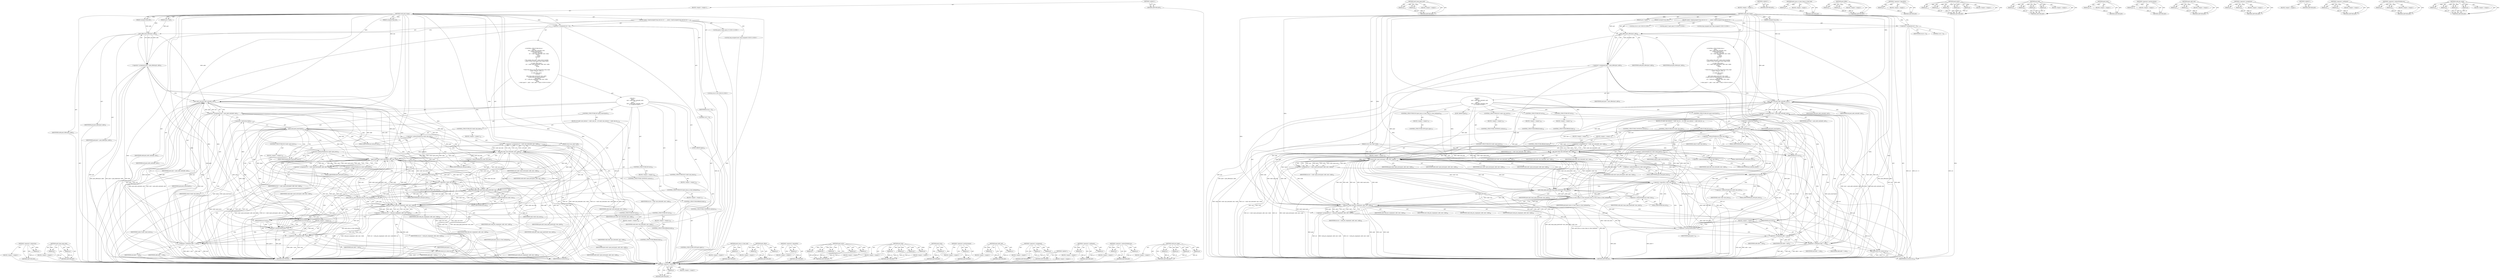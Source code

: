digraph "walk_pte_range" {
vulnerable_159 [label=<(METHOD,&lt;operator&gt;.indirection)>];
vulnerable_160 [label=<(PARAM,p1)>];
vulnerable_161 [label=<(BLOCK,&lt;empty&gt;,&lt;empty&gt;)>];
vulnerable_162 [label=<(METHOD_RETURN,ANY)>];
vulnerable_187 [label=<(METHOD,split_huge_page_pmd)>];
vulnerable_188 [label=<(PARAM,p1)>];
vulnerable_189 [label=<(PARAM,p2)>];
vulnerable_190 [label=<(BLOCK,&lt;empty&gt;,&lt;empty&gt;)>];
vulnerable_191 [label=<(METHOD_RETURN,ANY)>];
vulnerable_6 [label=<(METHOD,&lt;global&gt;)<SUB>1</SUB>>];
vulnerable_7 [label=<(BLOCK,&lt;empty&gt;,&lt;empty&gt;)<SUB>1</SUB>>];
vulnerable_8 [label=<(METHOD,walk_pmd_range)<SUB>1</SUB>>];
vulnerable_9 [label=<(PARAM,pud_t *pud)<SUB>1</SUB>>];
vulnerable_10 [label=<(PARAM,unsigned long addr)<SUB>1</SUB>>];
vulnerable_11 [label=<(PARAM,unsigned long end)<SUB>1</SUB>>];
vulnerable_12 [label=<(PARAM,struct mm_walk *walk)<SUB>2</SUB>>];
vulnerable_13 [label=<(BLOCK,{
	pmd_t *pmd;
	unsigned long next;
	int err = ...,{
	pmd_t *pmd;
	unsigned long next;
	int err = ...)<SUB>3</SUB>>];
vulnerable_14 [label="<(LOCAL,pmd_t* pmd: pmd_t*)<SUB>4</SUB>>"];
vulnerable_15 [label="<(LOCAL,long unsigned next: long unsigned)<SUB>5</SUB>>"];
vulnerable_16 [label="<(LOCAL,int err: int)<SUB>6</SUB>>"];
vulnerable_17 [label=<(&lt;operator&gt;.assignment,err = 0)<SUB>6</SUB>>];
vulnerable_18 [label=<(IDENTIFIER,err,err = 0)<SUB>6</SUB>>];
vulnerable_19 [label=<(LITERAL,0,err = 0)<SUB>6</SUB>>];
vulnerable_20 [label=<(&lt;operator&gt;.assignment,pmd = pmd_offset(pud, addr))<SUB>8</SUB>>];
vulnerable_21 [label=<(IDENTIFIER,pmd,pmd = pmd_offset(pud, addr))<SUB>8</SUB>>];
vulnerable_22 [label=<(pmd_offset,pmd_offset(pud, addr))<SUB>8</SUB>>];
vulnerable_23 [label=<(IDENTIFIER,pud,pmd_offset(pud, addr))<SUB>8</SUB>>];
vulnerable_24 [label=<(IDENTIFIER,addr,pmd_offset(pud, addr))<SUB>8</SUB>>];
vulnerable_25 [label="<(CONTROL_STRUCTURE,DO,do {
again:
		next = pmd_addr_end(addr, end);
		if (pmd_none(*pmd)) {
			if (walk-&gt;pte_hole)
				err = walk-&gt;pte_hole(addr, next, walk);
			if (err)
				break;
			continue;
		}
		/*
		 * This implies that each -&gt;pmd_entry() handler
		 * needs to know about pmd_trans_huge() pmds
		 */
		if (walk-&gt;pmd_entry)
			err = walk-&gt;pmd_entry(pmd, addr, next, walk);
		if (err)
			break;

		/*
		 * Check this here so we only break down trans_huge
		 * pages when we _need_ to
		 */
		if (!walk-&gt;pte_entry)
 			continue;
 
 		split_huge_page_pmd(walk-&gt;mm, pmd);
		if (pmd_none_or_clear_bad(pmd))
 			goto again;
 		err = walk_pte_range(pmd, addr, next, walk);
 		if (err)
			break;
	} while (pmd++, addr = next, addr != end);)<SUB>9</SUB>>"];
vulnerable_26 [label="<(BLOCK,{
again:
		next = pmd_addr_end(addr, end);
		if...,{
again:
		next = pmd_addr_end(addr, end);
		if...)<SUB>9</SUB>>"];
vulnerable_27 [label=<(JUMP_TARGET,again)<SUB>10</SUB>>];
vulnerable_28 [label=<(&lt;operator&gt;.assignment,next = pmd_addr_end(addr, end))<SUB>11</SUB>>];
vulnerable_29 [label=<(IDENTIFIER,next,next = pmd_addr_end(addr, end))<SUB>11</SUB>>];
vulnerable_30 [label=<(pmd_addr_end,pmd_addr_end(addr, end))<SUB>11</SUB>>];
vulnerable_31 [label=<(IDENTIFIER,addr,pmd_addr_end(addr, end))<SUB>11</SUB>>];
vulnerable_32 [label=<(IDENTIFIER,end,pmd_addr_end(addr, end))<SUB>11</SUB>>];
vulnerable_33 [label=<(CONTROL_STRUCTURE,IF,if (pmd_none(*pmd)))<SUB>12</SUB>>];
vulnerable_34 [label=<(pmd_none,pmd_none(*pmd))<SUB>12</SUB>>];
vulnerable_35 [label=<(&lt;operator&gt;.indirection,*pmd)<SUB>12</SUB>>];
vulnerable_36 [label=<(IDENTIFIER,pmd,pmd_none(*pmd))<SUB>12</SUB>>];
vulnerable_37 [label=<(BLOCK,{
			if (walk-&gt;pte_hole)
				err = walk-&gt;pte_ho...,{
			if (walk-&gt;pte_hole)
				err = walk-&gt;pte_ho...)<SUB>12</SUB>>];
vulnerable_38 [label=<(CONTROL_STRUCTURE,IF,if (walk-&gt;pte_hole))<SUB>13</SUB>>];
vulnerable_39 [label=<(&lt;operator&gt;.indirectFieldAccess,walk-&gt;pte_hole)<SUB>13</SUB>>];
vulnerable_40 [label=<(IDENTIFIER,walk,if (walk-&gt;pte_hole))<SUB>13</SUB>>];
vulnerable_41 [label=<(FIELD_IDENTIFIER,pte_hole,pte_hole)<SUB>13</SUB>>];
vulnerable_42 [label=<(BLOCK,&lt;empty&gt;,&lt;empty&gt;)<SUB>14</SUB>>];
vulnerable_43 [label=<(&lt;operator&gt;.assignment,err = walk-&gt;pte_hole(addr, next, walk))<SUB>14</SUB>>];
vulnerable_44 [label=<(IDENTIFIER,err,err = walk-&gt;pte_hole(addr, next, walk))<SUB>14</SUB>>];
vulnerable_45 [label=<(pte_hole,walk-&gt;pte_hole(addr, next, walk))<SUB>14</SUB>>];
vulnerable_46 [label=<(&lt;operator&gt;.indirectFieldAccess,walk-&gt;pte_hole)<SUB>14</SUB>>];
vulnerable_47 [label=<(IDENTIFIER,walk,walk-&gt;pte_hole(addr, next, walk))<SUB>14</SUB>>];
vulnerable_48 [label=<(FIELD_IDENTIFIER,pte_hole,pte_hole)<SUB>14</SUB>>];
vulnerable_49 [label=<(IDENTIFIER,addr,walk-&gt;pte_hole(addr, next, walk))<SUB>14</SUB>>];
vulnerable_50 [label=<(IDENTIFIER,next,walk-&gt;pte_hole(addr, next, walk))<SUB>14</SUB>>];
vulnerable_51 [label=<(IDENTIFIER,walk,walk-&gt;pte_hole(addr, next, walk))<SUB>14</SUB>>];
vulnerable_52 [label=<(CONTROL_STRUCTURE,IF,if (err))<SUB>15</SUB>>];
vulnerable_53 [label=<(IDENTIFIER,err,if (err))<SUB>15</SUB>>];
vulnerable_54 [label=<(BLOCK,&lt;empty&gt;,&lt;empty&gt;)<SUB>16</SUB>>];
vulnerable_55 [label=<(CONTROL_STRUCTURE,BREAK,break;)<SUB>16</SUB>>];
vulnerable_56 [label=<(CONTROL_STRUCTURE,CONTINUE,continue;)<SUB>17</SUB>>];
vulnerable_57 [label=<(CONTROL_STRUCTURE,IF,if (walk-&gt;pmd_entry))<SUB>23</SUB>>];
vulnerable_58 [label=<(&lt;operator&gt;.indirectFieldAccess,walk-&gt;pmd_entry)<SUB>23</SUB>>];
vulnerable_59 [label=<(IDENTIFIER,walk,if (walk-&gt;pmd_entry))<SUB>23</SUB>>];
vulnerable_60 [label=<(FIELD_IDENTIFIER,pmd_entry,pmd_entry)<SUB>23</SUB>>];
vulnerable_61 [label=<(BLOCK,&lt;empty&gt;,&lt;empty&gt;)<SUB>24</SUB>>];
vulnerable_62 [label=<(&lt;operator&gt;.assignment,err = walk-&gt;pmd_entry(pmd, addr, next, walk))<SUB>24</SUB>>];
vulnerable_63 [label=<(IDENTIFIER,err,err = walk-&gt;pmd_entry(pmd, addr, next, walk))<SUB>24</SUB>>];
vulnerable_64 [label=<(pmd_entry,walk-&gt;pmd_entry(pmd, addr, next, walk))<SUB>24</SUB>>];
vulnerable_65 [label=<(&lt;operator&gt;.indirectFieldAccess,walk-&gt;pmd_entry)<SUB>24</SUB>>];
vulnerable_66 [label=<(IDENTIFIER,walk,walk-&gt;pmd_entry(pmd, addr, next, walk))<SUB>24</SUB>>];
vulnerable_67 [label=<(FIELD_IDENTIFIER,pmd_entry,pmd_entry)<SUB>24</SUB>>];
vulnerable_68 [label=<(IDENTIFIER,pmd,walk-&gt;pmd_entry(pmd, addr, next, walk))<SUB>24</SUB>>];
vulnerable_69 [label=<(IDENTIFIER,addr,walk-&gt;pmd_entry(pmd, addr, next, walk))<SUB>24</SUB>>];
vulnerable_70 [label=<(IDENTIFIER,next,walk-&gt;pmd_entry(pmd, addr, next, walk))<SUB>24</SUB>>];
vulnerable_71 [label=<(IDENTIFIER,walk,walk-&gt;pmd_entry(pmd, addr, next, walk))<SUB>24</SUB>>];
vulnerable_72 [label=<(CONTROL_STRUCTURE,IF,if (err))<SUB>25</SUB>>];
vulnerable_73 [label=<(IDENTIFIER,err,if (err))<SUB>25</SUB>>];
vulnerable_74 [label=<(BLOCK,&lt;empty&gt;,&lt;empty&gt;)<SUB>26</SUB>>];
vulnerable_75 [label=<(CONTROL_STRUCTURE,BREAK,break;)<SUB>26</SUB>>];
vulnerable_76 [label=<(CONTROL_STRUCTURE,IF,if (!walk-&gt;pte_entry))<SUB>32</SUB>>];
vulnerable_77 [label=<(&lt;operator&gt;.logicalNot,!walk-&gt;pte_entry)<SUB>32</SUB>>];
vulnerable_78 [label=<(&lt;operator&gt;.indirectFieldAccess,walk-&gt;pte_entry)<SUB>32</SUB>>];
vulnerable_79 [label=<(IDENTIFIER,walk,!walk-&gt;pte_entry)<SUB>32</SUB>>];
vulnerable_80 [label=<(FIELD_IDENTIFIER,pte_entry,pte_entry)<SUB>32</SUB>>];
vulnerable_81 [label=<(BLOCK,&lt;empty&gt;,&lt;empty&gt;)<SUB>33</SUB>>];
vulnerable_82 [label=<(CONTROL_STRUCTURE,CONTINUE,continue;)<SUB>33</SUB>>];
vulnerable_83 [label=<(split_huge_page_pmd,split_huge_page_pmd(walk-&gt;mm, pmd))<SUB>35</SUB>>];
vulnerable_84 [label=<(&lt;operator&gt;.indirectFieldAccess,walk-&gt;mm)<SUB>35</SUB>>];
vulnerable_85 [label=<(IDENTIFIER,walk,split_huge_page_pmd(walk-&gt;mm, pmd))<SUB>35</SUB>>];
vulnerable_86 [label=<(FIELD_IDENTIFIER,mm,mm)<SUB>35</SUB>>];
vulnerable_87 [label=<(IDENTIFIER,pmd,split_huge_page_pmd(walk-&gt;mm, pmd))<SUB>35</SUB>>];
vulnerable_88 [label=<(CONTROL_STRUCTURE,IF,if (pmd_none_or_clear_bad(pmd)))<SUB>36</SUB>>];
vulnerable_89 [label=<(pmd_none_or_clear_bad,pmd_none_or_clear_bad(pmd))<SUB>36</SUB>>];
vulnerable_90 [label=<(IDENTIFIER,pmd,pmd_none_or_clear_bad(pmd))<SUB>36</SUB>>];
vulnerable_91 [label=<(BLOCK,&lt;empty&gt;,&lt;empty&gt;)<SUB>37</SUB>>];
vulnerable_92 [label=<(CONTROL_STRUCTURE,GOTO,goto again;)<SUB>37</SUB>>];
vulnerable_93 [label=<(&lt;operator&gt;.assignment,err = walk_pte_range(pmd, addr, next, walk))<SUB>38</SUB>>];
vulnerable_94 [label=<(IDENTIFIER,err,err = walk_pte_range(pmd, addr, next, walk))<SUB>38</SUB>>];
vulnerable_95 [label=<(walk_pte_range,walk_pte_range(pmd, addr, next, walk))<SUB>38</SUB>>];
vulnerable_96 [label=<(IDENTIFIER,pmd,walk_pte_range(pmd, addr, next, walk))<SUB>38</SUB>>];
vulnerable_97 [label=<(IDENTIFIER,addr,walk_pte_range(pmd, addr, next, walk))<SUB>38</SUB>>];
vulnerable_98 [label=<(IDENTIFIER,next,walk_pte_range(pmd, addr, next, walk))<SUB>38</SUB>>];
vulnerable_99 [label=<(IDENTIFIER,walk,walk_pte_range(pmd, addr, next, walk))<SUB>38</SUB>>];
vulnerable_100 [label=<(CONTROL_STRUCTURE,IF,if (err))<SUB>39</SUB>>];
vulnerable_101 [label=<(IDENTIFIER,err,if (err))<SUB>39</SUB>>];
vulnerable_102 [label=<(BLOCK,&lt;empty&gt;,&lt;empty&gt;)<SUB>40</SUB>>];
vulnerable_103 [label=<(CONTROL_STRUCTURE,BREAK,break;)<SUB>40</SUB>>];
vulnerable_104 [label=<(BLOCK,&lt;empty&gt;,&lt;empty&gt;)<SUB>41</SUB>>];
vulnerable_105 [label=<(&lt;operator&gt;.postIncrement,pmd++)<SUB>41</SUB>>];
vulnerable_106 [label=<(IDENTIFIER,pmd,pmd++)<SUB>41</SUB>>];
vulnerable_107 [label=<(&lt;operator&gt;.assignment,addr = next)<SUB>41</SUB>>];
vulnerable_108 [label=<(IDENTIFIER,addr,addr = next)<SUB>41</SUB>>];
vulnerable_109 [label=<(IDENTIFIER,next,addr = next)<SUB>41</SUB>>];
vulnerable_110 [label=<(&lt;operator&gt;.notEquals,addr != end)<SUB>41</SUB>>];
vulnerable_111 [label=<(IDENTIFIER,addr,addr != end)<SUB>41</SUB>>];
vulnerable_112 [label=<(IDENTIFIER,end,addr != end)<SUB>41</SUB>>];
vulnerable_113 [label=<(RETURN,return err;,return err;)<SUB>43</SUB>>];
vulnerable_114 [label=<(IDENTIFIER,err,return err;)<SUB>43</SUB>>];
vulnerable_115 [label=<(METHOD_RETURN,int)<SUB>1</SUB>>];
vulnerable_117 [label=<(METHOD_RETURN,ANY)<SUB>1</SUB>>];
vulnerable_192 [label=<(METHOD,pmd_none_or_clear_bad)>];
vulnerable_193 [label=<(PARAM,p1)>];
vulnerable_194 [label=<(BLOCK,&lt;empty&gt;,&lt;empty&gt;)>];
vulnerable_195 [label=<(METHOD_RETURN,ANY)>];
vulnerable_145 [label=<(METHOD,pmd_offset)>];
vulnerable_146 [label=<(PARAM,p1)>];
vulnerable_147 [label=<(PARAM,p2)>];
vulnerable_148 [label=<(BLOCK,&lt;empty&gt;,&lt;empty&gt;)>];
vulnerable_149 [label=<(METHOD_RETURN,ANY)>];
vulnerable_183 [label=<(METHOD,&lt;operator&gt;.logicalNot)>];
vulnerable_184 [label=<(PARAM,p1)>];
vulnerable_185 [label=<(BLOCK,&lt;empty&gt;,&lt;empty&gt;)>];
vulnerable_186 [label=<(METHOD_RETURN,ANY)>];
vulnerable_175 [label=<(METHOD,pmd_entry)>];
vulnerable_176 [label=<(PARAM,p1)>];
vulnerable_177 [label=<(PARAM,p2)>];
vulnerable_178 [label=<(PARAM,p3)>];
vulnerable_179 [label=<(PARAM,p4)>];
vulnerable_180 [label=<(PARAM,p5)>];
vulnerable_181 [label=<(BLOCK,&lt;empty&gt;,&lt;empty&gt;)>];
vulnerable_182 [label=<(METHOD_RETURN,ANY)>];
vulnerable_168 [label=<(METHOD,pte_hole)>];
vulnerable_169 [label=<(PARAM,p1)>];
vulnerable_170 [label=<(PARAM,p2)>];
vulnerable_171 [label=<(PARAM,p3)>];
vulnerable_172 [label=<(PARAM,p4)>];
vulnerable_173 [label=<(BLOCK,&lt;empty&gt;,&lt;empty&gt;)>];
vulnerable_174 [label=<(METHOD_RETURN,ANY)>];
vulnerable_155 [label=<(METHOD,pmd_none)>];
vulnerable_156 [label=<(PARAM,p1)>];
vulnerable_157 [label=<(BLOCK,&lt;empty&gt;,&lt;empty&gt;)>];
vulnerable_158 [label=<(METHOD_RETURN,ANY)>];
vulnerable_203 [label=<(METHOD,&lt;operator&gt;.postIncrement)>];
vulnerable_204 [label=<(PARAM,p1)>];
vulnerable_205 [label=<(BLOCK,&lt;empty&gt;,&lt;empty&gt;)>];
vulnerable_206 [label=<(METHOD_RETURN,ANY)>];
vulnerable_150 [label=<(METHOD,pmd_addr_end)>];
vulnerable_151 [label=<(PARAM,p1)>];
vulnerable_152 [label=<(PARAM,p2)>];
vulnerable_153 [label=<(BLOCK,&lt;empty&gt;,&lt;empty&gt;)>];
vulnerable_154 [label=<(METHOD_RETURN,ANY)>];
vulnerable_140 [label=<(METHOD,&lt;operator&gt;.assignment)>];
vulnerable_141 [label=<(PARAM,p1)>];
vulnerable_142 [label=<(PARAM,p2)>];
vulnerable_143 [label=<(BLOCK,&lt;empty&gt;,&lt;empty&gt;)>];
vulnerable_144 [label=<(METHOD_RETURN,ANY)>];
vulnerable_134 [label=<(METHOD,&lt;global&gt;)<SUB>1</SUB>>];
vulnerable_135 [label=<(BLOCK,&lt;empty&gt;,&lt;empty&gt;)>];
vulnerable_136 [label=<(METHOD_RETURN,ANY)>];
vulnerable_207 [label=<(METHOD,&lt;operator&gt;.notEquals)>];
vulnerable_208 [label=<(PARAM,p1)>];
vulnerable_209 [label=<(PARAM,p2)>];
vulnerable_210 [label=<(BLOCK,&lt;empty&gt;,&lt;empty&gt;)>];
vulnerable_211 [label=<(METHOD_RETURN,ANY)>];
vulnerable_163 [label=<(METHOD,&lt;operator&gt;.indirectFieldAccess)>];
vulnerable_164 [label=<(PARAM,p1)>];
vulnerable_165 [label=<(PARAM,p2)>];
vulnerable_166 [label=<(BLOCK,&lt;empty&gt;,&lt;empty&gt;)>];
vulnerable_167 [label=<(METHOD_RETURN,ANY)>];
vulnerable_196 [label=<(METHOD,walk_pte_range)>];
vulnerable_197 [label=<(PARAM,p1)>];
vulnerable_198 [label=<(PARAM,p2)>];
vulnerable_199 [label=<(PARAM,p3)>];
vulnerable_200 [label=<(PARAM,p4)>];
vulnerable_201 [label=<(BLOCK,&lt;empty&gt;,&lt;empty&gt;)>];
vulnerable_202 [label=<(METHOD_RETURN,ANY)>];
fixed_159 [label=<(METHOD,&lt;operator&gt;.indirection)>];
fixed_160 [label=<(PARAM,p1)>];
fixed_161 [label=<(BLOCK,&lt;empty&gt;,&lt;empty&gt;)>];
fixed_162 [label=<(METHOD_RETURN,ANY)>];
fixed_187 [label=<(METHOD,split_huge_page_pmd)>];
fixed_188 [label=<(PARAM,p1)>];
fixed_189 [label=<(PARAM,p2)>];
fixed_190 [label=<(BLOCK,&lt;empty&gt;,&lt;empty&gt;)>];
fixed_191 [label=<(METHOD_RETURN,ANY)>];
fixed_6 [label=<(METHOD,&lt;global&gt;)<SUB>1</SUB>>];
fixed_7 [label=<(BLOCK,&lt;empty&gt;,&lt;empty&gt;)<SUB>1</SUB>>];
fixed_8 [label=<(METHOD,walk_pmd_range)<SUB>1</SUB>>];
fixed_9 [label=<(PARAM,pud_t *pud)<SUB>1</SUB>>];
fixed_10 [label=<(PARAM,unsigned long addr)<SUB>1</SUB>>];
fixed_11 [label=<(PARAM,unsigned long end)<SUB>1</SUB>>];
fixed_12 [label=<(PARAM,struct mm_walk *walk)<SUB>2</SUB>>];
fixed_13 [label=<(BLOCK,{
	pmd_t *pmd;
	unsigned long next;
	int err = ...,{
	pmd_t *pmd;
	unsigned long next;
	int err = ...)<SUB>3</SUB>>];
fixed_14 [label="<(LOCAL,pmd_t* pmd: pmd_t*)<SUB>4</SUB>>"];
fixed_15 [label="<(LOCAL,long unsigned next: long unsigned)<SUB>5</SUB>>"];
fixed_16 [label="<(LOCAL,int err: int)<SUB>6</SUB>>"];
fixed_17 [label=<(&lt;operator&gt;.assignment,err = 0)<SUB>6</SUB>>];
fixed_18 [label=<(IDENTIFIER,err,err = 0)<SUB>6</SUB>>];
fixed_19 [label=<(LITERAL,0,err = 0)<SUB>6</SUB>>];
fixed_20 [label=<(&lt;operator&gt;.assignment,pmd = pmd_offset(pud, addr))<SUB>8</SUB>>];
fixed_21 [label=<(IDENTIFIER,pmd,pmd = pmd_offset(pud, addr))<SUB>8</SUB>>];
fixed_22 [label=<(pmd_offset,pmd_offset(pud, addr))<SUB>8</SUB>>];
fixed_23 [label=<(IDENTIFIER,pud,pmd_offset(pud, addr))<SUB>8</SUB>>];
fixed_24 [label=<(IDENTIFIER,addr,pmd_offset(pud, addr))<SUB>8</SUB>>];
fixed_25 [label="<(CONTROL_STRUCTURE,DO,do {
again:
		next = pmd_addr_end(addr, end);
		if (pmd_none(*pmd)) {
			if (walk-&gt;pte_hole)
				err = walk-&gt;pte_hole(addr, next, walk);
			if (err)
				break;
			continue;
		}
		/*
		 * This implies that each -&gt;pmd_entry() handler
		 * needs to know about pmd_trans_huge() pmds
		 */
		if (walk-&gt;pmd_entry)
			err = walk-&gt;pmd_entry(pmd, addr, next, walk);
		if (err)
			break;

		/*
		 * Check this here so we only break down trans_huge
		 * pages when we _need_ to
		 */
		if (!walk-&gt;pte_entry)
 			continue;
 
 		split_huge_page_pmd(walk-&gt;mm, pmd);
		if (pmd_none_or_trans_huge_or_clear_bad(pmd))
 			goto again;
 		err = walk_pte_range(pmd, addr, next, walk);
 		if (err)
			break;
	} while (pmd++, addr = next, addr != end);)<SUB>9</SUB>>"];
fixed_26 [label="<(BLOCK,{
again:
		next = pmd_addr_end(addr, end);
		if...,{
again:
		next = pmd_addr_end(addr, end);
		if...)<SUB>9</SUB>>"];
fixed_27 [label=<(JUMP_TARGET,again)<SUB>10</SUB>>];
fixed_28 [label=<(&lt;operator&gt;.assignment,next = pmd_addr_end(addr, end))<SUB>11</SUB>>];
fixed_29 [label=<(IDENTIFIER,next,next = pmd_addr_end(addr, end))<SUB>11</SUB>>];
fixed_30 [label=<(pmd_addr_end,pmd_addr_end(addr, end))<SUB>11</SUB>>];
fixed_31 [label=<(IDENTIFIER,addr,pmd_addr_end(addr, end))<SUB>11</SUB>>];
fixed_32 [label=<(IDENTIFIER,end,pmd_addr_end(addr, end))<SUB>11</SUB>>];
fixed_33 [label=<(CONTROL_STRUCTURE,IF,if (pmd_none(*pmd)))<SUB>12</SUB>>];
fixed_34 [label=<(pmd_none,pmd_none(*pmd))<SUB>12</SUB>>];
fixed_35 [label=<(&lt;operator&gt;.indirection,*pmd)<SUB>12</SUB>>];
fixed_36 [label=<(IDENTIFIER,pmd,pmd_none(*pmd))<SUB>12</SUB>>];
fixed_37 [label=<(BLOCK,{
			if (walk-&gt;pte_hole)
				err = walk-&gt;pte_ho...,{
			if (walk-&gt;pte_hole)
				err = walk-&gt;pte_ho...)<SUB>12</SUB>>];
fixed_38 [label=<(CONTROL_STRUCTURE,IF,if (walk-&gt;pte_hole))<SUB>13</SUB>>];
fixed_39 [label=<(&lt;operator&gt;.indirectFieldAccess,walk-&gt;pte_hole)<SUB>13</SUB>>];
fixed_40 [label=<(IDENTIFIER,walk,if (walk-&gt;pte_hole))<SUB>13</SUB>>];
fixed_41 [label=<(FIELD_IDENTIFIER,pte_hole,pte_hole)<SUB>13</SUB>>];
fixed_42 [label=<(BLOCK,&lt;empty&gt;,&lt;empty&gt;)<SUB>14</SUB>>];
fixed_43 [label=<(&lt;operator&gt;.assignment,err = walk-&gt;pte_hole(addr, next, walk))<SUB>14</SUB>>];
fixed_44 [label=<(IDENTIFIER,err,err = walk-&gt;pte_hole(addr, next, walk))<SUB>14</SUB>>];
fixed_45 [label=<(pte_hole,walk-&gt;pte_hole(addr, next, walk))<SUB>14</SUB>>];
fixed_46 [label=<(&lt;operator&gt;.indirectFieldAccess,walk-&gt;pte_hole)<SUB>14</SUB>>];
fixed_47 [label=<(IDENTIFIER,walk,walk-&gt;pte_hole(addr, next, walk))<SUB>14</SUB>>];
fixed_48 [label=<(FIELD_IDENTIFIER,pte_hole,pte_hole)<SUB>14</SUB>>];
fixed_49 [label=<(IDENTIFIER,addr,walk-&gt;pte_hole(addr, next, walk))<SUB>14</SUB>>];
fixed_50 [label=<(IDENTIFIER,next,walk-&gt;pte_hole(addr, next, walk))<SUB>14</SUB>>];
fixed_51 [label=<(IDENTIFIER,walk,walk-&gt;pte_hole(addr, next, walk))<SUB>14</SUB>>];
fixed_52 [label=<(CONTROL_STRUCTURE,IF,if (err))<SUB>15</SUB>>];
fixed_53 [label=<(IDENTIFIER,err,if (err))<SUB>15</SUB>>];
fixed_54 [label=<(BLOCK,&lt;empty&gt;,&lt;empty&gt;)<SUB>16</SUB>>];
fixed_55 [label=<(CONTROL_STRUCTURE,BREAK,break;)<SUB>16</SUB>>];
fixed_56 [label=<(CONTROL_STRUCTURE,CONTINUE,continue;)<SUB>17</SUB>>];
fixed_57 [label=<(CONTROL_STRUCTURE,IF,if (walk-&gt;pmd_entry))<SUB>23</SUB>>];
fixed_58 [label=<(&lt;operator&gt;.indirectFieldAccess,walk-&gt;pmd_entry)<SUB>23</SUB>>];
fixed_59 [label=<(IDENTIFIER,walk,if (walk-&gt;pmd_entry))<SUB>23</SUB>>];
fixed_60 [label=<(FIELD_IDENTIFIER,pmd_entry,pmd_entry)<SUB>23</SUB>>];
fixed_61 [label=<(BLOCK,&lt;empty&gt;,&lt;empty&gt;)<SUB>24</SUB>>];
fixed_62 [label=<(&lt;operator&gt;.assignment,err = walk-&gt;pmd_entry(pmd, addr, next, walk))<SUB>24</SUB>>];
fixed_63 [label=<(IDENTIFIER,err,err = walk-&gt;pmd_entry(pmd, addr, next, walk))<SUB>24</SUB>>];
fixed_64 [label=<(pmd_entry,walk-&gt;pmd_entry(pmd, addr, next, walk))<SUB>24</SUB>>];
fixed_65 [label=<(&lt;operator&gt;.indirectFieldAccess,walk-&gt;pmd_entry)<SUB>24</SUB>>];
fixed_66 [label=<(IDENTIFIER,walk,walk-&gt;pmd_entry(pmd, addr, next, walk))<SUB>24</SUB>>];
fixed_67 [label=<(FIELD_IDENTIFIER,pmd_entry,pmd_entry)<SUB>24</SUB>>];
fixed_68 [label=<(IDENTIFIER,pmd,walk-&gt;pmd_entry(pmd, addr, next, walk))<SUB>24</SUB>>];
fixed_69 [label=<(IDENTIFIER,addr,walk-&gt;pmd_entry(pmd, addr, next, walk))<SUB>24</SUB>>];
fixed_70 [label=<(IDENTIFIER,next,walk-&gt;pmd_entry(pmd, addr, next, walk))<SUB>24</SUB>>];
fixed_71 [label=<(IDENTIFIER,walk,walk-&gt;pmd_entry(pmd, addr, next, walk))<SUB>24</SUB>>];
fixed_72 [label=<(CONTROL_STRUCTURE,IF,if (err))<SUB>25</SUB>>];
fixed_73 [label=<(IDENTIFIER,err,if (err))<SUB>25</SUB>>];
fixed_74 [label=<(BLOCK,&lt;empty&gt;,&lt;empty&gt;)<SUB>26</SUB>>];
fixed_75 [label=<(CONTROL_STRUCTURE,BREAK,break;)<SUB>26</SUB>>];
fixed_76 [label=<(CONTROL_STRUCTURE,IF,if (!walk-&gt;pte_entry))<SUB>32</SUB>>];
fixed_77 [label=<(&lt;operator&gt;.logicalNot,!walk-&gt;pte_entry)<SUB>32</SUB>>];
fixed_78 [label=<(&lt;operator&gt;.indirectFieldAccess,walk-&gt;pte_entry)<SUB>32</SUB>>];
fixed_79 [label=<(IDENTIFIER,walk,!walk-&gt;pte_entry)<SUB>32</SUB>>];
fixed_80 [label=<(FIELD_IDENTIFIER,pte_entry,pte_entry)<SUB>32</SUB>>];
fixed_81 [label=<(BLOCK,&lt;empty&gt;,&lt;empty&gt;)<SUB>33</SUB>>];
fixed_82 [label=<(CONTROL_STRUCTURE,CONTINUE,continue;)<SUB>33</SUB>>];
fixed_83 [label=<(split_huge_page_pmd,split_huge_page_pmd(walk-&gt;mm, pmd))<SUB>35</SUB>>];
fixed_84 [label=<(&lt;operator&gt;.indirectFieldAccess,walk-&gt;mm)<SUB>35</SUB>>];
fixed_85 [label=<(IDENTIFIER,walk,split_huge_page_pmd(walk-&gt;mm, pmd))<SUB>35</SUB>>];
fixed_86 [label=<(FIELD_IDENTIFIER,mm,mm)<SUB>35</SUB>>];
fixed_87 [label=<(IDENTIFIER,pmd,split_huge_page_pmd(walk-&gt;mm, pmd))<SUB>35</SUB>>];
fixed_88 [label=<(CONTROL_STRUCTURE,IF,if (pmd_none_or_trans_huge_or_clear_bad(pmd)))<SUB>36</SUB>>];
fixed_89 [label=<(pmd_none_or_trans_huge_or_clear_bad,pmd_none_or_trans_huge_or_clear_bad(pmd))<SUB>36</SUB>>];
fixed_90 [label=<(IDENTIFIER,pmd,pmd_none_or_trans_huge_or_clear_bad(pmd))<SUB>36</SUB>>];
fixed_91 [label=<(BLOCK,&lt;empty&gt;,&lt;empty&gt;)<SUB>37</SUB>>];
fixed_92 [label=<(CONTROL_STRUCTURE,GOTO,goto again;)<SUB>37</SUB>>];
fixed_93 [label=<(&lt;operator&gt;.assignment,err = walk_pte_range(pmd, addr, next, walk))<SUB>38</SUB>>];
fixed_94 [label=<(IDENTIFIER,err,err = walk_pte_range(pmd, addr, next, walk))<SUB>38</SUB>>];
fixed_95 [label=<(walk_pte_range,walk_pte_range(pmd, addr, next, walk))<SUB>38</SUB>>];
fixed_96 [label=<(IDENTIFIER,pmd,walk_pte_range(pmd, addr, next, walk))<SUB>38</SUB>>];
fixed_97 [label=<(IDENTIFIER,addr,walk_pte_range(pmd, addr, next, walk))<SUB>38</SUB>>];
fixed_98 [label=<(IDENTIFIER,next,walk_pte_range(pmd, addr, next, walk))<SUB>38</SUB>>];
fixed_99 [label=<(IDENTIFIER,walk,walk_pte_range(pmd, addr, next, walk))<SUB>38</SUB>>];
fixed_100 [label=<(CONTROL_STRUCTURE,IF,if (err))<SUB>39</SUB>>];
fixed_101 [label=<(IDENTIFIER,err,if (err))<SUB>39</SUB>>];
fixed_102 [label=<(BLOCK,&lt;empty&gt;,&lt;empty&gt;)<SUB>40</SUB>>];
fixed_103 [label=<(CONTROL_STRUCTURE,BREAK,break;)<SUB>40</SUB>>];
fixed_104 [label=<(BLOCK,&lt;empty&gt;,&lt;empty&gt;)<SUB>41</SUB>>];
fixed_105 [label=<(&lt;operator&gt;.postIncrement,pmd++)<SUB>41</SUB>>];
fixed_106 [label=<(IDENTIFIER,pmd,pmd++)<SUB>41</SUB>>];
fixed_107 [label=<(&lt;operator&gt;.assignment,addr = next)<SUB>41</SUB>>];
fixed_108 [label=<(IDENTIFIER,addr,addr = next)<SUB>41</SUB>>];
fixed_109 [label=<(IDENTIFIER,next,addr = next)<SUB>41</SUB>>];
fixed_110 [label=<(&lt;operator&gt;.notEquals,addr != end)<SUB>41</SUB>>];
fixed_111 [label=<(IDENTIFIER,addr,addr != end)<SUB>41</SUB>>];
fixed_112 [label=<(IDENTIFIER,end,addr != end)<SUB>41</SUB>>];
fixed_113 [label=<(RETURN,return err;,return err;)<SUB>43</SUB>>];
fixed_114 [label=<(IDENTIFIER,err,return err;)<SUB>43</SUB>>];
fixed_115 [label=<(METHOD_RETURN,int)<SUB>1</SUB>>];
fixed_117 [label=<(METHOD_RETURN,ANY)<SUB>1</SUB>>];
fixed_192 [label=<(METHOD,pmd_none_or_trans_huge_or_clear_bad)>];
fixed_193 [label=<(PARAM,p1)>];
fixed_194 [label=<(BLOCK,&lt;empty&gt;,&lt;empty&gt;)>];
fixed_195 [label=<(METHOD_RETURN,ANY)>];
fixed_145 [label=<(METHOD,pmd_offset)>];
fixed_146 [label=<(PARAM,p1)>];
fixed_147 [label=<(PARAM,p2)>];
fixed_148 [label=<(BLOCK,&lt;empty&gt;,&lt;empty&gt;)>];
fixed_149 [label=<(METHOD_RETURN,ANY)>];
fixed_183 [label=<(METHOD,&lt;operator&gt;.logicalNot)>];
fixed_184 [label=<(PARAM,p1)>];
fixed_185 [label=<(BLOCK,&lt;empty&gt;,&lt;empty&gt;)>];
fixed_186 [label=<(METHOD_RETURN,ANY)>];
fixed_175 [label=<(METHOD,pmd_entry)>];
fixed_176 [label=<(PARAM,p1)>];
fixed_177 [label=<(PARAM,p2)>];
fixed_178 [label=<(PARAM,p3)>];
fixed_179 [label=<(PARAM,p4)>];
fixed_180 [label=<(PARAM,p5)>];
fixed_181 [label=<(BLOCK,&lt;empty&gt;,&lt;empty&gt;)>];
fixed_182 [label=<(METHOD_RETURN,ANY)>];
fixed_168 [label=<(METHOD,pte_hole)>];
fixed_169 [label=<(PARAM,p1)>];
fixed_170 [label=<(PARAM,p2)>];
fixed_171 [label=<(PARAM,p3)>];
fixed_172 [label=<(PARAM,p4)>];
fixed_173 [label=<(BLOCK,&lt;empty&gt;,&lt;empty&gt;)>];
fixed_174 [label=<(METHOD_RETURN,ANY)>];
fixed_155 [label=<(METHOD,pmd_none)>];
fixed_156 [label=<(PARAM,p1)>];
fixed_157 [label=<(BLOCK,&lt;empty&gt;,&lt;empty&gt;)>];
fixed_158 [label=<(METHOD_RETURN,ANY)>];
fixed_203 [label=<(METHOD,&lt;operator&gt;.postIncrement)>];
fixed_204 [label=<(PARAM,p1)>];
fixed_205 [label=<(BLOCK,&lt;empty&gt;,&lt;empty&gt;)>];
fixed_206 [label=<(METHOD_RETURN,ANY)>];
fixed_150 [label=<(METHOD,pmd_addr_end)>];
fixed_151 [label=<(PARAM,p1)>];
fixed_152 [label=<(PARAM,p2)>];
fixed_153 [label=<(BLOCK,&lt;empty&gt;,&lt;empty&gt;)>];
fixed_154 [label=<(METHOD_RETURN,ANY)>];
fixed_140 [label=<(METHOD,&lt;operator&gt;.assignment)>];
fixed_141 [label=<(PARAM,p1)>];
fixed_142 [label=<(PARAM,p2)>];
fixed_143 [label=<(BLOCK,&lt;empty&gt;,&lt;empty&gt;)>];
fixed_144 [label=<(METHOD_RETURN,ANY)>];
fixed_134 [label=<(METHOD,&lt;global&gt;)<SUB>1</SUB>>];
fixed_135 [label=<(BLOCK,&lt;empty&gt;,&lt;empty&gt;)>];
fixed_136 [label=<(METHOD_RETURN,ANY)>];
fixed_207 [label=<(METHOD,&lt;operator&gt;.notEquals)>];
fixed_208 [label=<(PARAM,p1)>];
fixed_209 [label=<(PARAM,p2)>];
fixed_210 [label=<(BLOCK,&lt;empty&gt;,&lt;empty&gt;)>];
fixed_211 [label=<(METHOD_RETURN,ANY)>];
fixed_163 [label=<(METHOD,&lt;operator&gt;.indirectFieldAccess)>];
fixed_164 [label=<(PARAM,p1)>];
fixed_165 [label=<(PARAM,p2)>];
fixed_166 [label=<(BLOCK,&lt;empty&gt;,&lt;empty&gt;)>];
fixed_167 [label=<(METHOD_RETURN,ANY)>];
fixed_196 [label=<(METHOD,walk_pte_range)>];
fixed_197 [label=<(PARAM,p1)>];
fixed_198 [label=<(PARAM,p2)>];
fixed_199 [label=<(PARAM,p3)>];
fixed_200 [label=<(PARAM,p4)>];
fixed_201 [label=<(BLOCK,&lt;empty&gt;,&lt;empty&gt;)>];
fixed_202 [label=<(METHOD_RETURN,ANY)>];
vulnerable_159 -> vulnerable_160  [key=0, label="AST: "];
vulnerable_159 -> vulnerable_160  [key=1, label="DDG: "];
vulnerable_159 -> vulnerable_161  [key=0, label="AST: "];
vulnerable_159 -> vulnerable_162  [key=0, label="AST: "];
vulnerable_159 -> vulnerable_162  [key=1, label="CFG: "];
vulnerable_160 -> vulnerable_162  [key=0, label="DDG: p1"];
vulnerable_161 -> fixed_159  [key=0];
vulnerable_162 -> fixed_159  [key=0];
vulnerable_187 -> vulnerable_188  [key=0, label="AST: "];
vulnerable_187 -> vulnerable_188  [key=1, label="DDG: "];
vulnerable_187 -> vulnerable_190  [key=0, label="AST: "];
vulnerable_187 -> vulnerable_189  [key=0, label="AST: "];
vulnerable_187 -> vulnerable_189  [key=1, label="DDG: "];
vulnerable_187 -> vulnerable_191  [key=0, label="AST: "];
vulnerable_187 -> vulnerable_191  [key=1, label="CFG: "];
vulnerable_188 -> vulnerable_191  [key=0, label="DDG: p1"];
vulnerable_189 -> vulnerable_191  [key=0, label="DDG: p2"];
vulnerable_190 -> fixed_159  [key=0];
vulnerable_191 -> fixed_159  [key=0];
vulnerable_6 -> vulnerable_7  [key=0, label="AST: "];
vulnerable_6 -> vulnerable_117  [key=0, label="AST: "];
vulnerable_6 -> vulnerable_117  [key=1, label="CFG: "];
vulnerable_7 -> vulnerable_8  [key=0, label="AST: "];
vulnerable_8 -> vulnerable_9  [key=0, label="AST: "];
vulnerable_8 -> vulnerable_9  [key=1, label="DDG: "];
vulnerable_8 -> vulnerable_10  [key=0, label="AST: "];
vulnerable_8 -> vulnerable_10  [key=1, label="DDG: "];
vulnerable_8 -> vulnerable_11  [key=0, label="AST: "];
vulnerable_8 -> vulnerable_11  [key=1, label="DDG: "];
vulnerable_8 -> vulnerable_12  [key=0, label="AST: "];
vulnerable_8 -> vulnerable_12  [key=1, label="DDG: "];
vulnerable_8 -> vulnerable_13  [key=0, label="AST: "];
vulnerable_8 -> vulnerable_115  [key=0, label="AST: "];
vulnerable_8 -> vulnerable_17  [key=0, label="CFG: "];
vulnerable_8 -> vulnerable_17  [key=1, label="DDG: "];
vulnerable_8 -> vulnerable_114  [key=0, label="DDG: "];
vulnerable_8 -> vulnerable_22  [key=0, label="DDG: "];
vulnerable_8 -> vulnerable_107  [key=0, label="DDG: "];
vulnerable_8 -> vulnerable_73  [key=0, label="DDG: "];
vulnerable_8 -> vulnerable_83  [key=0, label="DDG: "];
vulnerable_8 -> vulnerable_101  [key=0, label="DDG: "];
vulnerable_8 -> vulnerable_105  [key=0, label="DDG: "];
vulnerable_8 -> vulnerable_110  [key=0, label="DDG: "];
vulnerable_8 -> vulnerable_30  [key=0, label="DDG: "];
vulnerable_8 -> vulnerable_89  [key=0, label="DDG: "];
vulnerable_8 -> vulnerable_95  [key=0, label="DDG: "];
vulnerable_8 -> vulnerable_53  [key=0, label="DDG: "];
vulnerable_8 -> vulnerable_64  [key=0, label="DDG: "];
vulnerable_8 -> vulnerable_45  [key=0, label="DDG: "];
vulnerable_9 -> vulnerable_22  [key=0, label="DDG: pud"];
vulnerable_10 -> vulnerable_22  [key=0, label="DDG: addr"];
vulnerable_11 -> vulnerable_30  [key=0, label="DDG: end"];
vulnerable_12 -> vulnerable_115  [key=0, label="DDG: walk"];
vulnerable_12 -> vulnerable_83  [key=0, label="DDG: walk"];
vulnerable_12 -> vulnerable_77  [key=0, label="DDG: walk"];
vulnerable_12 -> vulnerable_95  [key=0, label="DDG: walk"];
vulnerable_12 -> vulnerable_64  [key=0, label="DDG: walk"];
vulnerable_12 -> vulnerable_45  [key=0, label="DDG: walk"];
vulnerable_13 -> vulnerable_14  [key=0, label="AST: "];
vulnerable_13 -> vulnerable_15  [key=0, label="AST: "];
vulnerable_13 -> vulnerable_16  [key=0, label="AST: "];
vulnerable_13 -> vulnerable_17  [key=0, label="AST: "];
vulnerable_13 -> vulnerable_20  [key=0, label="AST: "];
vulnerable_13 -> vulnerable_25  [key=0, label="AST: "];
vulnerable_13 -> vulnerable_113  [key=0, label="AST: "];
vulnerable_14 -> fixed_159  [key=0];
vulnerable_15 -> fixed_159  [key=0];
vulnerable_16 -> fixed_159  [key=0];
vulnerable_17 -> vulnerable_18  [key=0, label="AST: "];
vulnerable_17 -> vulnerable_19  [key=0, label="AST: "];
vulnerable_17 -> vulnerable_22  [key=0, label="CFG: "];
vulnerable_17 -> vulnerable_115  [key=0, label="DDG: err"];
vulnerable_17 -> vulnerable_115  [key=1, label="DDG: err = 0"];
vulnerable_17 -> vulnerable_114  [key=0, label="DDG: err"];
vulnerable_18 -> fixed_159  [key=0];
vulnerable_19 -> fixed_159  [key=0];
vulnerable_20 -> vulnerable_21  [key=0, label="AST: "];
vulnerable_20 -> vulnerable_22  [key=0, label="AST: "];
vulnerable_20 -> vulnerable_30  [key=0, label="CFG: "];
vulnerable_20 -> vulnerable_115  [key=0, label="DDG: pmd"];
vulnerable_20 -> vulnerable_115  [key=1, label="DDG: pmd_offset(pud, addr)"];
vulnerable_20 -> vulnerable_115  [key=2, label="DDG: pmd = pmd_offset(pud, addr)"];
vulnerable_20 -> vulnerable_83  [key=0, label="DDG: pmd"];
vulnerable_20 -> vulnerable_105  [key=0, label="DDG: pmd"];
vulnerable_20 -> vulnerable_64  [key=0, label="DDG: pmd"];
vulnerable_21 -> fixed_159  [key=0];
vulnerable_22 -> vulnerable_23  [key=0, label="AST: "];
vulnerable_22 -> vulnerable_24  [key=0, label="AST: "];
vulnerable_22 -> vulnerable_20  [key=0, label="CFG: "];
vulnerable_22 -> vulnerable_20  [key=1, label="DDG: pud"];
vulnerable_22 -> vulnerable_20  [key=2, label="DDG: addr"];
vulnerable_22 -> vulnerable_115  [key=0, label="DDG: pud"];
vulnerable_22 -> vulnerable_30  [key=0, label="DDG: addr"];
vulnerable_23 -> fixed_159  [key=0];
vulnerable_24 -> fixed_159  [key=0];
vulnerable_25 -> vulnerable_26  [key=0, label="AST: "];
vulnerable_25 -> vulnerable_104  [key=0, label="AST: "];
vulnerable_26 -> vulnerable_27  [key=0, label="AST: "];
vulnerable_26 -> vulnerable_28  [key=0, label="AST: "];
vulnerable_26 -> vulnerable_33  [key=0, label="AST: "];
vulnerable_26 -> vulnerable_57  [key=0, label="AST: "];
vulnerable_26 -> vulnerable_72  [key=0, label="AST: "];
vulnerable_26 -> vulnerable_76  [key=0, label="AST: "];
vulnerable_26 -> vulnerable_83  [key=0, label="AST: "];
vulnerable_26 -> vulnerable_88  [key=0, label="AST: "];
vulnerable_26 -> vulnerable_93  [key=0, label="AST: "];
vulnerable_26 -> vulnerable_100  [key=0, label="AST: "];
vulnerable_27 -> fixed_159  [key=0];
vulnerable_28 -> vulnerable_29  [key=0, label="AST: "];
vulnerable_28 -> vulnerable_30  [key=0, label="AST: "];
vulnerable_28 -> vulnerable_35  [key=0, label="CFG: "];
vulnerable_28 -> vulnerable_115  [key=0, label="DDG: next"];
vulnerable_28 -> vulnerable_115  [key=1, label="DDG: pmd_addr_end(addr, end)"];
vulnerable_28 -> vulnerable_115  [key=2, label="DDG: next = pmd_addr_end(addr, end)"];
vulnerable_28 -> vulnerable_107  [key=0, label="DDG: next"];
vulnerable_28 -> vulnerable_95  [key=0, label="DDG: next"];
vulnerable_28 -> vulnerable_64  [key=0, label="DDG: next"];
vulnerable_28 -> vulnerable_45  [key=0, label="DDG: next"];
vulnerable_29 -> fixed_159  [key=0];
vulnerable_30 -> vulnerable_31  [key=0, label="AST: "];
vulnerable_30 -> vulnerable_32  [key=0, label="AST: "];
vulnerable_30 -> vulnerable_28  [key=0, label="CFG: "];
vulnerable_30 -> vulnerable_28  [key=1, label="DDG: addr"];
vulnerable_30 -> vulnerable_28  [key=2, label="DDG: end"];
vulnerable_30 -> vulnerable_115  [key=0, label="DDG: addr"];
vulnerable_30 -> vulnerable_115  [key=1, label="DDG: end"];
vulnerable_30 -> vulnerable_110  [key=0, label="DDG: end"];
vulnerable_30 -> vulnerable_95  [key=0, label="DDG: addr"];
vulnerable_30 -> vulnerable_64  [key=0, label="DDG: addr"];
vulnerable_30 -> vulnerable_45  [key=0, label="DDG: addr"];
vulnerable_31 -> fixed_159  [key=0];
vulnerable_32 -> fixed_159  [key=0];
vulnerable_33 -> vulnerable_34  [key=0, label="AST: "];
vulnerable_33 -> vulnerable_37  [key=0, label="AST: "];
vulnerable_34 -> vulnerable_35  [key=0, label="AST: "];
vulnerable_34 -> vulnerable_41  [key=0, label="CFG: "];
vulnerable_34 -> vulnerable_41  [key=1, label="CDG: "];
vulnerable_34 -> vulnerable_60  [key=0, label="CFG: "];
vulnerable_34 -> vulnerable_60  [key=1, label="CDG: "];
vulnerable_34 -> vulnerable_115  [key=0, label="DDG: *pmd"];
vulnerable_34 -> vulnerable_115  [key=1, label="DDG: pmd_none(*pmd)"];
vulnerable_34 -> vulnerable_83  [key=0, label="DDG: *pmd"];
vulnerable_34 -> vulnerable_105  [key=0, label="DDG: *pmd"];
vulnerable_34 -> vulnerable_89  [key=0, label="DDG: *pmd"];
vulnerable_34 -> vulnerable_95  [key=0, label="DDG: *pmd"];
vulnerable_34 -> vulnerable_64  [key=0, label="DDG: *pmd"];
vulnerable_34 -> vulnerable_73  [key=0, label="CDG: "];
vulnerable_34 -> vulnerable_58  [key=0, label="CDG: "];
vulnerable_34 -> vulnerable_53  [key=0, label="CDG: "];
vulnerable_34 -> vulnerable_39  [key=0, label="CDG: "];
vulnerable_35 -> vulnerable_36  [key=0, label="AST: "];
vulnerable_35 -> vulnerable_34  [key=0, label="CFG: "];
vulnerable_36 -> fixed_159  [key=0];
vulnerable_37 -> vulnerable_38  [key=0, label="AST: "];
vulnerable_37 -> vulnerable_52  [key=0, label="AST: "];
vulnerable_37 -> vulnerable_56  [key=0, label="AST: "];
vulnerable_38 -> vulnerable_39  [key=0, label="AST: "];
vulnerable_38 -> vulnerable_42  [key=0, label="AST: "];
vulnerable_39 -> vulnerable_40  [key=0, label="AST: "];
vulnerable_39 -> vulnerable_41  [key=0, label="AST: "];
vulnerable_39 -> vulnerable_53  [key=0, label="CFG: "];
vulnerable_39 -> vulnerable_48  [key=0, label="CFG: "];
vulnerable_39 -> vulnerable_48  [key=1, label="CDG: "];
vulnerable_39 -> vulnerable_46  [key=0, label="CDG: "];
vulnerable_39 -> vulnerable_45  [key=0, label="CDG: "];
vulnerable_39 -> vulnerable_43  [key=0, label="CDG: "];
vulnerable_40 -> fixed_159  [key=0];
vulnerable_41 -> vulnerable_39  [key=0, label="CFG: "];
vulnerable_42 -> vulnerable_43  [key=0, label="AST: "];
vulnerable_43 -> vulnerable_44  [key=0, label="AST: "];
vulnerable_43 -> vulnerable_45  [key=0, label="AST: "];
vulnerable_43 -> vulnerable_53  [key=0, label="CFG: "];
vulnerable_43 -> vulnerable_115  [key=0, label="DDG: err"];
vulnerable_43 -> vulnerable_115  [key=1, label="DDG: walk-&gt;pte_hole(addr, next, walk)"];
vulnerable_43 -> vulnerable_115  [key=2, label="DDG: err = walk-&gt;pte_hole(addr, next, walk)"];
vulnerable_43 -> vulnerable_114  [key=0, label="DDG: err"];
vulnerable_44 -> fixed_159  [key=0];
vulnerable_45 -> vulnerable_46  [key=0, label="AST: "];
vulnerable_45 -> vulnerable_49  [key=0, label="AST: "];
vulnerable_45 -> vulnerable_50  [key=0, label="AST: "];
vulnerable_45 -> vulnerable_51  [key=0, label="AST: "];
vulnerable_45 -> vulnerable_43  [key=0, label="CFG: "];
vulnerable_45 -> vulnerable_43  [key=1, label="DDG: walk-&gt;pte_hole"];
vulnerable_45 -> vulnerable_43  [key=2, label="DDG: addr"];
vulnerable_45 -> vulnerable_43  [key=3, label="DDG: next"];
vulnerable_45 -> vulnerable_43  [key=4, label="DDG: walk"];
vulnerable_45 -> vulnerable_115  [key=0, label="DDG: walk-&gt;pte_hole"];
vulnerable_45 -> vulnerable_115  [key=1, label="DDG: addr"];
vulnerable_45 -> vulnerable_115  [key=2, label="DDG: next"];
vulnerable_45 -> vulnerable_115  [key=3, label="DDG: walk"];
vulnerable_45 -> vulnerable_107  [key=0, label="DDG: next"];
vulnerable_45 -> vulnerable_83  [key=0, label="DDG: walk"];
vulnerable_45 -> vulnerable_77  [key=0, label="DDG: walk"];
vulnerable_45 -> vulnerable_95  [key=0, label="DDG: walk-&gt;pte_hole"];
vulnerable_45 -> vulnerable_95  [key=1, label="DDG: walk"];
vulnerable_45 -> vulnerable_64  [key=0, label="DDG: walk"];
vulnerable_45 -> vulnerable_64  [key=1, label="DDG: walk-&gt;pte_hole"];
vulnerable_46 -> vulnerable_47  [key=0, label="AST: "];
vulnerable_46 -> vulnerable_48  [key=0, label="AST: "];
vulnerable_46 -> vulnerable_45  [key=0, label="CFG: "];
vulnerable_47 -> fixed_159  [key=0];
vulnerable_48 -> vulnerable_46  [key=0, label="CFG: "];
vulnerable_49 -> fixed_159  [key=0];
vulnerable_50 -> fixed_159  [key=0];
vulnerable_51 -> fixed_159  [key=0];
vulnerable_52 -> vulnerable_53  [key=0, label="AST: "];
vulnerable_52 -> vulnerable_54  [key=0, label="AST: "];
vulnerable_53 -> vulnerable_113  [key=0, label="CFG: "];
vulnerable_53 -> vulnerable_105  [key=0, label="CFG: "];
vulnerable_53 -> vulnerable_105  [key=1, label="CDG: "];
vulnerable_53 -> vulnerable_107  [key=0, label="CDG: "];
vulnerable_53 -> vulnerable_110  [key=0, label="CDG: "];
vulnerable_54 -> vulnerable_55  [key=0, label="AST: "];
vulnerable_55 -> fixed_159  [key=0];
vulnerable_56 -> fixed_159  [key=0];
vulnerable_57 -> vulnerable_58  [key=0, label="AST: "];
vulnerable_57 -> vulnerable_61  [key=0, label="AST: "];
vulnerable_58 -> vulnerable_59  [key=0, label="AST: "];
vulnerable_58 -> vulnerable_60  [key=0, label="AST: "];
vulnerable_58 -> vulnerable_73  [key=0, label="CFG: "];
vulnerable_58 -> vulnerable_67  [key=0, label="CFG: "];
vulnerable_58 -> vulnerable_67  [key=1, label="CDG: "];
vulnerable_58 -> vulnerable_64  [key=0, label="CDG: "];
vulnerable_58 -> vulnerable_65  [key=0, label="CDG: "];
vulnerable_58 -> vulnerable_62  [key=0, label="CDG: "];
vulnerable_59 -> fixed_159  [key=0];
vulnerable_60 -> vulnerable_58  [key=0, label="CFG: "];
vulnerable_61 -> vulnerable_62  [key=0, label="AST: "];
vulnerable_62 -> vulnerable_63  [key=0, label="AST: "];
vulnerable_62 -> vulnerable_64  [key=0, label="AST: "];
vulnerable_62 -> vulnerable_73  [key=0, label="CFG: "];
vulnerable_62 -> vulnerable_115  [key=0, label="DDG: err"];
vulnerable_62 -> vulnerable_115  [key=1, label="DDG: walk-&gt;pmd_entry(pmd, addr, next, walk)"];
vulnerable_62 -> vulnerable_115  [key=2, label="DDG: err = walk-&gt;pmd_entry(pmd, addr, next, walk)"];
vulnerable_62 -> vulnerable_114  [key=0, label="DDG: err"];
vulnerable_63 -> fixed_159  [key=0];
vulnerable_64 -> vulnerable_65  [key=0, label="AST: "];
vulnerable_64 -> vulnerable_68  [key=0, label="AST: "];
vulnerable_64 -> vulnerable_69  [key=0, label="AST: "];
vulnerable_64 -> vulnerable_70  [key=0, label="AST: "];
vulnerable_64 -> vulnerable_71  [key=0, label="AST: "];
vulnerable_64 -> vulnerable_62  [key=0, label="CFG: "];
vulnerable_64 -> vulnerable_62  [key=1, label="DDG: next"];
vulnerable_64 -> vulnerable_62  [key=2, label="DDG: pmd"];
vulnerable_64 -> vulnerable_62  [key=3, label="DDG: walk"];
vulnerable_64 -> vulnerable_62  [key=4, label="DDG: walk-&gt;pmd_entry"];
vulnerable_64 -> vulnerable_62  [key=5, label="DDG: addr"];
vulnerable_64 -> vulnerable_115  [key=0, label="DDG: walk-&gt;pmd_entry"];
vulnerable_64 -> vulnerable_115  [key=1, label="DDG: pmd"];
vulnerable_64 -> vulnerable_115  [key=2, label="DDG: addr"];
vulnerable_64 -> vulnerable_115  [key=3, label="DDG: next"];
vulnerable_64 -> vulnerable_115  [key=4, label="DDG: walk"];
vulnerable_64 -> vulnerable_107  [key=0, label="DDG: next"];
vulnerable_64 -> vulnerable_83  [key=0, label="DDG: walk"];
vulnerable_64 -> vulnerable_83  [key=1, label="DDG: pmd"];
vulnerable_64 -> vulnerable_105  [key=0, label="DDG: pmd"];
vulnerable_64 -> vulnerable_30  [key=0, label="DDG: addr"];
vulnerable_64 -> vulnerable_77  [key=0, label="DDG: walk"];
vulnerable_64 -> vulnerable_95  [key=0, label="DDG: addr"];
vulnerable_64 -> vulnerable_95  [key=1, label="DDG: next"];
vulnerable_64 -> vulnerable_95  [key=2, label="DDG: walk-&gt;pmd_entry"];
vulnerable_64 -> vulnerable_95  [key=3, label="DDG: walk"];
vulnerable_64 -> vulnerable_45  [key=0, label="DDG: walk"];
vulnerable_64 -> vulnerable_45  [key=1, label="DDG: walk-&gt;pmd_entry"];
vulnerable_65 -> vulnerable_66  [key=0, label="AST: "];
vulnerable_65 -> vulnerable_67  [key=0, label="AST: "];
vulnerable_65 -> vulnerable_64  [key=0, label="CFG: "];
vulnerable_66 -> fixed_159  [key=0];
vulnerable_67 -> vulnerable_65  [key=0, label="CFG: "];
vulnerable_68 -> fixed_159  [key=0];
vulnerable_69 -> fixed_159  [key=0];
vulnerable_70 -> fixed_159  [key=0];
vulnerable_71 -> fixed_159  [key=0];
vulnerable_72 -> vulnerable_73  [key=0, label="AST: "];
vulnerable_72 -> vulnerable_74  [key=0, label="AST: "];
vulnerable_73 -> vulnerable_113  [key=0, label="CFG: "];
vulnerable_73 -> vulnerable_80  [key=0, label="CFG: "];
vulnerable_73 -> vulnerable_80  [key=1, label="CDG: "];
vulnerable_73 -> vulnerable_77  [key=0, label="CDG: "];
vulnerable_73 -> vulnerable_78  [key=0, label="CDG: "];
vulnerable_74 -> vulnerable_75  [key=0, label="AST: "];
vulnerable_75 -> fixed_159  [key=0];
vulnerable_76 -> vulnerable_77  [key=0, label="AST: "];
vulnerable_76 -> vulnerable_81  [key=0, label="AST: "];
vulnerable_77 -> vulnerable_78  [key=0, label="AST: "];
vulnerable_77 -> vulnerable_105  [key=0, label="CFG: "];
vulnerable_77 -> vulnerable_105  [key=1, label="CDG: "];
vulnerable_77 -> vulnerable_86  [key=0, label="CFG: "];
vulnerable_77 -> vulnerable_86  [key=1, label="CDG: "];
vulnerable_77 -> vulnerable_115  [key=0, label="DDG: walk-&gt;pte_entry"];
vulnerable_77 -> vulnerable_115  [key=1, label="DDG: !walk-&gt;pte_entry"];
vulnerable_77 -> vulnerable_95  [key=0, label="DDG: walk-&gt;pte_entry"];
vulnerable_77 -> vulnerable_64  [key=0, label="DDG: walk-&gt;pte_entry"];
vulnerable_77 -> vulnerable_45  [key=0, label="DDG: walk-&gt;pte_entry"];
vulnerable_77 -> vulnerable_107  [key=0, label="CDG: "];
vulnerable_77 -> vulnerable_89  [key=0, label="CDG: "];
vulnerable_77 -> vulnerable_84  [key=0, label="CDG: "];
vulnerable_77 -> vulnerable_83  [key=0, label="CDG: "];
vulnerable_77 -> vulnerable_110  [key=0, label="CDG: "];
vulnerable_78 -> vulnerable_79  [key=0, label="AST: "];
vulnerable_78 -> vulnerable_80  [key=0, label="AST: "];
vulnerable_78 -> vulnerable_77  [key=0, label="CFG: "];
vulnerable_79 -> fixed_159  [key=0];
vulnerable_80 -> vulnerable_78  [key=0, label="CFG: "];
vulnerable_81 -> vulnerable_82  [key=0, label="AST: "];
vulnerable_82 -> fixed_159  [key=0];
vulnerable_83 -> vulnerable_84  [key=0, label="AST: "];
vulnerable_83 -> vulnerable_87  [key=0, label="AST: "];
vulnerable_83 -> vulnerable_89  [key=0, label="CFG: "];
vulnerable_83 -> vulnerable_89  [key=1, label="DDG: pmd"];
vulnerable_83 -> vulnerable_115  [key=0, label="DDG: walk-&gt;mm"];
vulnerable_83 -> vulnerable_115  [key=1, label="DDG: split_huge_page_pmd(walk-&gt;mm, pmd)"];
vulnerable_83 -> vulnerable_95  [key=0, label="DDG: walk-&gt;mm"];
vulnerable_83 -> vulnerable_64  [key=0, label="DDG: walk-&gt;mm"];
vulnerable_83 -> vulnerable_45  [key=0, label="DDG: walk-&gt;mm"];
vulnerable_84 -> vulnerable_85  [key=0, label="AST: "];
vulnerable_84 -> vulnerable_86  [key=0, label="AST: "];
vulnerable_84 -> vulnerable_83  [key=0, label="CFG: "];
vulnerable_85 -> fixed_159  [key=0];
vulnerable_86 -> vulnerable_84  [key=0, label="CFG: "];
vulnerable_87 -> fixed_159  [key=0];
vulnerable_88 -> vulnerable_89  [key=0, label="AST: "];
vulnerable_88 -> vulnerable_91  [key=0, label="AST: "];
vulnerable_89 -> vulnerable_90  [key=0, label="AST: "];
vulnerable_89 -> vulnerable_30  [key=0, label="CFG: "];
vulnerable_89 -> vulnerable_30  [key=1, label="CDG: "];
vulnerable_89 -> vulnerable_95  [key=0, label="CFG: "];
vulnerable_89 -> vulnerable_95  [key=1, label="DDG: pmd"];
vulnerable_89 -> vulnerable_95  [key=2, label="CDG: "];
vulnerable_89 -> vulnerable_115  [key=0, label="DDG: pmd"];
vulnerable_89 -> vulnerable_115  [key=1, label="DDG: pmd_none_or_clear_bad(pmd)"];
vulnerable_89 -> vulnerable_83  [key=0, label="DDG: pmd"];
vulnerable_89 -> vulnerable_105  [key=0, label="DDG: pmd"];
vulnerable_89 -> vulnerable_64  [key=0, label="DDG: pmd"];
vulnerable_89 -> vulnerable_34  [key=0, label="CDG: "];
vulnerable_89 -> vulnerable_28  [key=0, label="CDG: "];
vulnerable_89 -> vulnerable_35  [key=0, label="CDG: "];
vulnerable_89 -> vulnerable_93  [key=0, label="CDG: "];
vulnerable_89 -> vulnerable_101  [key=0, label="CDG: "];
vulnerable_90 -> fixed_159  [key=0];
vulnerable_91 -> vulnerable_92  [key=0, label="AST: "];
vulnerable_92 -> fixed_159  [key=0];
vulnerable_93 -> vulnerable_94  [key=0, label="AST: "];
vulnerable_93 -> vulnerable_95  [key=0, label="AST: "];
vulnerable_93 -> vulnerable_101  [key=0, label="CFG: "];
vulnerable_93 -> vulnerable_115  [key=0, label="DDG: err"];
vulnerable_93 -> vulnerable_115  [key=1, label="DDG: walk_pte_range(pmd, addr, next, walk)"];
vulnerable_93 -> vulnerable_115  [key=2, label="DDG: err = walk_pte_range(pmd, addr, next, walk)"];
vulnerable_93 -> vulnerable_114  [key=0, label="DDG: err"];
vulnerable_94 -> fixed_159  [key=0];
vulnerable_95 -> vulnerable_96  [key=0, label="AST: "];
vulnerable_95 -> vulnerable_97  [key=0, label="AST: "];
vulnerable_95 -> vulnerable_98  [key=0, label="AST: "];
vulnerable_95 -> vulnerable_99  [key=0, label="AST: "];
vulnerable_95 -> vulnerable_93  [key=0, label="CFG: "];
vulnerable_95 -> vulnerable_93  [key=1, label="DDG: pmd"];
vulnerable_95 -> vulnerable_93  [key=2, label="DDG: addr"];
vulnerable_95 -> vulnerable_93  [key=3, label="DDG: next"];
vulnerable_95 -> vulnerable_93  [key=4, label="DDG: walk"];
vulnerable_95 -> vulnerable_115  [key=0, label="DDG: pmd"];
vulnerable_95 -> vulnerable_115  [key=1, label="DDG: addr"];
vulnerable_95 -> vulnerable_115  [key=2, label="DDG: next"];
vulnerable_95 -> vulnerable_115  [key=3, label="DDG: walk"];
vulnerable_95 -> vulnerable_107  [key=0, label="DDG: next"];
vulnerable_95 -> vulnerable_83  [key=0, label="DDG: walk"];
vulnerable_95 -> vulnerable_105  [key=0, label="DDG: pmd"];
vulnerable_95 -> vulnerable_77  [key=0, label="DDG: walk"];
vulnerable_95 -> vulnerable_64  [key=0, label="DDG: walk"];
vulnerable_95 -> vulnerable_45  [key=0, label="DDG: walk"];
vulnerable_96 -> fixed_159  [key=0];
vulnerable_97 -> fixed_159  [key=0];
vulnerable_98 -> fixed_159  [key=0];
vulnerable_99 -> fixed_159  [key=0];
vulnerable_100 -> vulnerable_101  [key=0, label="AST: "];
vulnerable_100 -> vulnerable_102  [key=0, label="AST: "];
vulnerable_101 -> vulnerable_105  [key=0, label="CFG: "];
vulnerable_101 -> vulnerable_105  [key=1, label="CDG: "];
vulnerable_101 -> vulnerable_113  [key=0, label="CFG: "];
vulnerable_101 -> vulnerable_107  [key=0, label="CDG: "];
vulnerable_101 -> vulnerable_110  [key=0, label="CDG: "];
vulnerable_102 -> vulnerable_103  [key=0, label="AST: "];
vulnerable_103 -> fixed_159  [key=0];
vulnerable_104 -> vulnerable_105  [key=0, label="AST: "];
vulnerable_104 -> vulnerable_107  [key=0, label="AST: "];
vulnerable_104 -> vulnerable_110  [key=0, label="AST: "];
vulnerable_105 -> vulnerable_106  [key=0, label="AST: "];
vulnerable_105 -> vulnerable_107  [key=0, label="CFG: "];
vulnerable_105 -> vulnerable_115  [key=0, label="DDG: pmd"];
vulnerable_105 -> vulnerable_115  [key=1, label="DDG: pmd++"];
vulnerable_105 -> vulnerable_83  [key=0, label="DDG: pmd"];
vulnerable_105 -> vulnerable_64  [key=0, label="DDG: pmd"];
vulnerable_106 -> fixed_159  [key=0];
vulnerable_107 -> vulnerable_108  [key=0, label="AST: "];
vulnerable_107 -> vulnerable_109  [key=0, label="AST: "];
vulnerable_107 -> vulnerable_110  [key=0, label="CFG: "];
vulnerable_107 -> vulnerable_110  [key=1, label="DDG: addr"];
vulnerable_107 -> vulnerable_115  [key=0, label="DDG: next"];
vulnerable_107 -> vulnerable_115  [key=1, label="DDG: addr = next"];
vulnerable_108 -> fixed_159  [key=0];
vulnerable_109 -> fixed_159  [key=0];
vulnerable_110 -> vulnerable_111  [key=0, label="AST: "];
vulnerable_110 -> vulnerable_112  [key=0, label="AST: "];
vulnerable_110 -> vulnerable_30  [key=0, label="CFG: "];
vulnerable_110 -> vulnerable_30  [key=1, label="DDG: addr"];
vulnerable_110 -> vulnerable_30  [key=2, label="DDG: end"];
vulnerable_110 -> vulnerable_30  [key=3, label="CDG: "];
vulnerable_110 -> vulnerable_113  [key=0, label="CFG: "];
vulnerable_110 -> vulnerable_115  [key=0, label="DDG: addr"];
vulnerable_110 -> vulnerable_115  [key=1, label="DDG: end"];
vulnerable_110 -> vulnerable_115  [key=2, label="DDG: addr != end"];
vulnerable_110 -> vulnerable_34  [key=0, label="CDG: "];
vulnerable_110 -> vulnerable_28  [key=0, label="CDG: "];
vulnerable_110 -> vulnerable_35  [key=0, label="CDG: "];
vulnerable_111 -> fixed_159  [key=0];
vulnerable_112 -> fixed_159  [key=0];
vulnerable_113 -> vulnerable_114  [key=0, label="AST: "];
vulnerable_113 -> vulnerable_115  [key=0, label="CFG: "];
vulnerable_113 -> vulnerable_115  [key=1, label="DDG: &lt;RET&gt;"];
vulnerable_114 -> vulnerable_113  [key=0, label="DDG: err"];
vulnerable_115 -> fixed_159  [key=0];
vulnerable_117 -> fixed_159  [key=0];
vulnerable_192 -> vulnerable_193  [key=0, label="AST: "];
vulnerable_192 -> vulnerable_193  [key=1, label="DDG: "];
vulnerable_192 -> vulnerable_194  [key=0, label="AST: "];
vulnerable_192 -> vulnerable_195  [key=0, label="AST: "];
vulnerable_192 -> vulnerable_195  [key=1, label="CFG: "];
vulnerable_193 -> vulnerable_195  [key=0, label="DDG: p1"];
vulnerable_194 -> fixed_159  [key=0];
vulnerable_195 -> fixed_159  [key=0];
vulnerable_145 -> vulnerable_146  [key=0, label="AST: "];
vulnerable_145 -> vulnerable_146  [key=1, label="DDG: "];
vulnerable_145 -> vulnerable_148  [key=0, label="AST: "];
vulnerable_145 -> vulnerable_147  [key=0, label="AST: "];
vulnerable_145 -> vulnerable_147  [key=1, label="DDG: "];
vulnerable_145 -> vulnerable_149  [key=0, label="AST: "];
vulnerable_145 -> vulnerable_149  [key=1, label="CFG: "];
vulnerable_146 -> vulnerable_149  [key=0, label="DDG: p1"];
vulnerable_147 -> vulnerable_149  [key=0, label="DDG: p2"];
vulnerable_148 -> fixed_159  [key=0];
vulnerable_149 -> fixed_159  [key=0];
vulnerable_183 -> vulnerable_184  [key=0, label="AST: "];
vulnerable_183 -> vulnerable_184  [key=1, label="DDG: "];
vulnerable_183 -> vulnerable_185  [key=0, label="AST: "];
vulnerable_183 -> vulnerable_186  [key=0, label="AST: "];
vulnerable_183 -> vulnerable_186  [key=1, label="CFG: "];
vulnerable_184 -> vulnerable_186  [key=0, label="DDG: p1"];
vulnerable_185 -> fixed_159  [key=0];
vulnerable_186 -> fixed_159  [key=0];
vulnerable_175 -> vulnerable_176  [key=0, label="AST: "];
vulnerable_175 -> vulnerable_176  [key=1, label="DDG: "];
vulnerable_175 -> vulnerable_181  [key=0, label="AST: "];
vulnerable_175 -> vulnerable_177  [key=0, label="AST: "];
vulnerable_175 -> vulnerable_177  [key=1, label="DDG: "];
vulnerable_175 -> vulnerable_182  [key=0, label="AST: "];
vulnerable_175 -> vulnerable_182  [key=1, label="CFG: "];
vulnerable_175 -> vulnerable_178  [key=0, label="AST: "];
vulnerable_175 -> vulnerable_178  [key=1, label="DDG: "];
vulnerable_175 -> vulnerable_179  [key=0, label="AST: "];
vulnerable_175 -> vulnerable_179  [key=1, label="DDG: "];
vulnerable_175 -> vulnerable_180  [key=0, label="AST: "];
vulnerable_175 -> vulnerable_180  [key=1, label="DDG: "];
vulnerable_176 -> vulnerable_182  [key=0, label="DDG: p1"];
vulnerable_177 -> vulnerable_182  [key=0, label="DDG: p2"];
vulnerable_178 -> vulnerable_182  [key=0, label="DDG: p3"];
vulnerable_179 -> vulnerable_182  [key=0, label="DDG: p4"];
vulnerable_180 -> vulnerable_182  [key=0, label="DDG: p5"];
vulnerable_181 -> fixed_159  [key=0];
vulnerable_182 -> fixed_159  [key=0];
vulnerable_168 -> vulnerable_169  [key=0, label="AST: "];
vulnerable_168 -> vulnerable_169  [key=1, label="DDG: "];
vulnerable_168 -> vulnerable_173  [key=0, label="AST: "];
vulnerable_168 -> vulnerable_170  [key=0, label="AST: "];
vulnerable_168 -> vulnerable_170  [key=1, label="DDG: "];
vulnerable_168 -> vulnerable_174  [key=0, label="AST: "];
vulnerable_168 -> vulnerable_174  [key=1, label="CFG: "];
vulnerable_168 -> vulnerable_171  [key=0, label="AST: "];
vulnerable_168 -> vulnerable_171  [key=1, label="DDG: "];
vulnerable_168 -> vulnerable_172  [key=0, label="AST: "];
vulnerable_168 -> vulnerable_172  [key=1, label="DDG: "];
vulnerable_169 -> vulnerable_174  [key=0, label="DDG: p1"];
vulnerable_170 -> vulnerable_174  [key=0, label="DDG: p2"];
vulnerable_171 -> vulnerable_174  [key=0, label="DDG: p3"];
vulnerable_172 -> vulnerable_174  [key=0, label="DDG: p4"];
vulnerable_173 -> fixed_159  [key=0];
vulnerable_174 -> fixed_159  [key=0];
vulnerable_155 -> vulnerable_156  [key=0, label="AST: "];
vulnerable_155 -> vulnerable_156  [key=1, label="DDG: "];
vulnerable_155 -> vulnerable_157  [key=0, label="AST: "];
vulnerable_155 -> vulnerable_158  [key=0, label="AST: "];
vulnerable_155 -> vulnerable_158  [key=1, label="CFG: "];
vulnerable_156 -> vulnerable_158  [key=0, label="DDG: p1"];
vulnerable_157 -> fixed_159  [key=0];
vulnerable_158 -> fixed_159  [key=0];
vulnerable_203 -> vulnerable_204  [key=0, label="AST: "];
vulnerable_203 -> vulnerable_204  [key=1, label="DDG: "];
vulnerable_203 -> vulnerable_205  [key=0, label="AST: "];
vulnerable_203 -> vulnerable_206  [key=0, label="AST: "];
vulnerable_203 -> vulnerable_206  [key=1, label="CFG: "];
vulnerable_204 -> vulnerable_206  [key=0, label="DDG: p1"];
vulnerable_205 -> fixed_159  [key=0];
vulnerable_206 -> fixed_159  [key=0];
vulnerable_150 -> vulnerable_151  [key=0, label="AST: "];
vulnerable_150 -> vulnerable_151  [key=1, label="DDG: "];
vulnerable_150 -> vulnerable_153  [key=0, label="AST: "];
vulnerable_150 -> vulnerable_152  [key=0, label="AST: "];
vulnerable_150 -> vulnerable_152  [key=1, label="DDG: "];
vulnerable_150 -> vulnerable_154  [key=0, label="AST: "];
vulnerable_150 -> vulnerable_154  [key=1, label="CFG: "];
vulnerable_151 -> vulnerable_154  [key=0, label="DDG: p1"];
vulnerable_152 -> vulnerable_154  [key=0, label="DDG: p2"];
vulnerable_153 -> fixed_159  [key=0];
vulnerable_154 -> fixed_159  [key=0];
vulnerable_140 -> vulnerable_141  [key=0, label="AST: "];
vulnerable_140 -> vulnerable_141  [key=1, label="DDG: "];
vulnerable_140 -> vulnerable_143  [key=0, label="AST: "];
vulnerable_140 -> vulnerable_142  [key=0, label="AST: "];
vulnerable_140 -> vulnerable_142  [key=1, label="DDG: "];
vulnerable_140 -> vulnerable_144  [key=0, label="AST: "];
vulnerable_140 -> vulnerable_144  [key=1, label="CFG: "];
vulnerable_141 -> vulnerable_144  [key=0, label="DDG: p1"];
vulnerable_142 -> vulnerable_144  [key=0, label="DDG: p2"];
vulnerable_143 -> fixed_159  [key=0];
vulnerable_144 -> fixed_159  [key=0];
vulnerable_134 -> vulnerable_135  [key=0, label="AST: "];
vulnerable_134 -> vulnerable_136  [key=0, label="AST: "];
vulnerable_134 -> vulnerable_136  [key=1, label="CFG: "];
vulnerable_135 -> fixed_159  [key=0];
vulnerable_136 -> fixed_159  [key=0];
vulnerable_207 -> vulnerable_208  [key=0, label="AST: "];
vulnerable_207 -> vulnerable_208  [key=1, label="DDG: "];
vulnerable_207 -> vulnerable_210  [key=0, label="AST: "];
vulnerable_207 -> vulnerable_209  [key=0, label="AST: "];
vulnerable_207 -> vulnerable_209  [key=1, label="DDG: "];
vulnerable_207 -> vulnerable_211  [key=0, label="AST: "];
vulnerable_207 -> vulnerable_211  [key=1, label="CFG: "];
vulnerable_208 -> vulnerable_211  [key=0, label="DDG: p1"];
vulnerable_209 -> vulnerable_211  [key=0, label="DDG: p2"];
vulnerable_210 -> fixed_159  [key=0];
vulnerable_211 -> fixed_159  [key=0];
vulnerable_163 -> vulnerable_164  [key=0, label="AST: "];
vulnerable_163 -> vulnerable_164  [key=1, label="DDG: "];
vulnerable_163 -> vulnerable_166  [key=0, label="AST: "];
vulnerable_163 -> vulnerable_165  [key=0, label="AST: "];
vulnerable_163 -> vulnerable_165  [key=1, label="DDG: "];
vulnerable_163 -> vulnerable_167  [key=0, label="AST: "];
vulnerable_163 -> vulnerable_167  [key=1, label="CFG: "];
vulnerable_164 -> vulnerable_167  [key=0, label="DDG: p1"];
vulnerable_165 -> vulnerable_167  [key=0, label="DDG: p2"];
vulnerable_166 -> fixed_159  [key=0];
vulnerable_167 -> fixed_159  [key=0];
vulnerable_196 -> vulnerable_197  [key=0, label="AST: "];
vulnerable_196 -> vulnerable_197  [key=1, label="DDG: "];
vulnerable_196 -> vulnerable_201  [key=0, label="AST: "];
vulnerable_196 -> vulnerable_198  [key=0, label="AST: "];
vulnerable_196 -> vulnerable_198  [key=1, label="DDG: "];
vulnerable_196 -> vulnerable_202  [key=0, label="AST: "];
vulnerable_196 -> vulnerable_202  [key=1, label="CFG: "];
vulnerable_196 -> vulnerable_199  [key=0, label="AST: "];
vulnerable_196 -> vulnerable_199  [key=1, label="DDG: "];
vulnerable_196 -> vulnerable_200  [key=0, label="AST: "];
vulnerable_196 -> vulnerable_200  [key=1, label="DDG: "];
vulnerable_197 -> vulnerable_202  [key=0, label="DDG: p1"];
vulnerable_198 -> vulnerable_202  [key=0, label="DDG: p2"];
vulnerable_199 -> vulnerable_202  [key=0, label="DDG: p3"];
vulnerable_200 -> vulnerable_202  [key=0, label="DDG: p4"];
vulnerable_201 -> fixed_159  [key=0];
vulnerable_202 -> fixed_159  [key=0];
fixed_159 -> fixed_160  [key=0, label="AST: "];
fixed_159 -> fixed_160  [key=1, label="DDG: "];
fixed_159 -> fixed_161  [key=0, label="AST: "];
fixed_159 -> fixed_162  [key=0, label="AST: "];
fixed_159 -> fixed_162  [key=1, label="CFG: "];
fixed_160 -> fixed_162  [key=0, label="DDG: p1"];
fixed_187 -> fixed_188  [key=0, label="AST: "];
fixed_187 -> fixed_188  [key=1, label="DDG: "];
fixed_187 -> fixed_190  [key=0, label="AST: "];
fixed_187 -> fixed_189  [key=0, label="AST: "];
fixed_187 -> fixed_189  [key=1, label="DDG: "];
fixed_187 -> fixed_191  [key=0, label="AST: "];
fixed_187 -> fixed_191  [key=1, label="CFG: "];
fixed_188 -> fixed_191  [key=0, label="DDG: p1"];
fixed_189 -> fixed_191  [key=0, label="DDG: p2"];
fixed_6 -> fixed_7  [key=0, label="AST: "];
fixed_6 -> fixed_117  [key=0, label="AST: "];
fixed_6 -> fixed_117  [key=1, label="CFG: "];
fixed_7 -> fixed_8  [key=0, label="AST: "];
fixed_8 -> fixed_9  [key=0, label="AST: "];
fixed_8 -> fixed_9  [key=1, label="DDG: "];
fixed_8 -> fixed_10  [key=0, label="AST: "];
fixed_8 -> fixed_10  [key=1, label="DDG: "];
fixed_8 -> fixed_11  [key=0, label="AST: "];
fixed_8 -> fixed_11  [key=1, label="DDG: "];
fixed_8 -> fixed_12  [key=0, label="AST: "];
fixed_8 -> fixed_12  [key=1, label="DDG: "];
fixed_8 -> fixed_13  [key=0, label="AST: "];
fixed_8 -> fixed_115  [key=0, label="AST: "];
fixed_8 -> fixed_17  [key=0, label="CFG: "];
fixed_8 -> fixed_17  [key=1, label="DDG: "];
fixed_8 -> fixed_114  [key=0, label="DDG: "];
fixed_8 -> fixed_22  [key=0, label="DDG: "];
fixed_8 -> fixed_107  [key=0, label="DDG: "];
fixed_8 -> fixed_73  [key=0, label="DDG: "];
fixed_8 -> fixed_83  [key=0, label="DDG: "];
fixed_8 -> fixed_101  [key=0, label="DDG: "];
fixed_8 -> fixed_105  [key=0, label="DDG: "];
fixed_8 -> fixed_110  [key=0, label="DDG: "];
fixed_8 -> fixed_30  [key=0, label="DDG: "];
fixed_8 -> fixed_89  [key=0, label="DDG: "];
fixed_8 -> fixed_95  [key=0, label="DDG: "];
fixed_8 -> fixed_53  [key=0, label="DDG: "];
fixed_8 -> fixed_64  [key=0, label="DDG: "];
fixed_8 -> fixed_45  [key=0, label="DDG: "];
fixed_9 -> fixed_22  [key=0, label="DDG: pud"];
fixed_10 -> fixed_22  [key=0, label="DDG: addr"];
fixed_11 -> fixed_30  [key=0, label="DDG: end"];
fixed_12 -> fixed_115  [key=0, label="DDG: walk"];
fixed_12 -> fixed_83  [key=0, label="DDG: walk"];
fixed_12 -> fixed_77  [key=0, label="DDG: walk"];
fixed_12 -> fixed_95  [key=0, label="DDG: walk"];
fixed_12 -> fixed_64  [key=0, label="DDG: walk"];
fixed_12 -> fixed_45  [key=0, label="DDG: walk"];
fixed_13 -> fixed_14  [key=0, label="AST: "];
fixed_13 -> fixed_15  [key=0, label="AST: "];
fixed_13 -> fixed_16  [key=0, label="AST: "];
fixed_13 -> fixed_17  [key=0, label="AST: "];
fixed_13 -> fixed_20  [key=0, label="AST: "];
fixed_13 -> fixed_25  [key=0, label="AST: "];
fixed_13 -> fixed_113  [key=0, label="AST: "];
fixed_17 -> fixed_18  [key=0, label="AST: "];
fixed_17 -> fixed_19  [key=0, label="AST: "];
fixed_17 -> fixed_22  [key=0, label="CFG: "];
fixed_17 -> fixed_115  [key=0, label="DDG: err"];
fixed_17 -> fixed_115  [key=1, label="DDG: err = 0"];
fixed_17 -> fixed_114  [key=0, label="DDG: err"];
fixed_20 -> fixed_21  [key=0, label="AST: "];
fixed_20 -> fixed_22  [key=0, label="AST: "];
fixed_20 -> fixed_30  [key=0, label="CFG: "];
fixed_20 -> fixed_115  [key=0, label="DDG: pmd"];
fixed_20 -> fixed_115  [key=1, label="DDG: pmd_offset(pud, addr)"];
fixed_20 -> fixed_115  [key=2, label="DDG: pmd = pmd_offset(pud, addr)"];
fixed_20 -> fixed_83  [key=0, label="DDG: pmd"];
fixed_20 -> fixed_105  [key=0, label="DDG: pmd"];
fixed_20 -> fixed_64  [key=0, label="DDG: pmd"];
fixed_22 -> fixed_23  [key=0, label="AST: "];
fixed_22 -> fixed_24  [key=0, label="AST: "];
fixed_22 -> fixed_20  [key=0, label="CFG: "];
fixed_22 -> fixed_20  [key=1, label="DDG: pud"];
fixed_22 -> fixed_20  [key=2, label="DDG: addr"];
fixed_22 -> fixed_115  [key=0, label="DDG: pud"];
fixed_22 -> fixed_30  [key=0, label="DDG: addr"];
fixed_25 -> fixed_26  [key=0, label="AST: "];
fixed_25 -> fixed_104  [key=0, label="AST: "];
fixed_26 -> fixed_27  [key=0, label="AST: "];
fixed_26 -> fixed_28  [key=0, label="AST: "];
fixed_26 -> fixed_33  [key=0, label="AST: "];
fixed_26 -> fixed_57  [key=0, label="AST: "];
fixed_26 -> fixed_72  [key=0, label="AST: "];
fixed_26 -> fixed_76  [key=0, label="AST: "];
fixed_26 -> fixed_83  [key=0, label="AST: "];
fixed_26 -> fixed_88  [key=0, label="AST: "];
fixed_26 -> fixed_93  [key=0, label="AST: "];
fixed_26 -> fixed_100  [key=0, label="AST: "];
fixed_28 -> fixed_29  [key=0, label="AST: "];
fixed_28 -> fixed_30  [key=0, label="AST: "];
fixed_28 -> fixed_35  [key=0, label="CFG: "];
fixed_28 -> fixed_115  [key=0, label="DDG: next"];
fixed_28 -> fixed_115  [key=1, label="DDG: pmd_addr_end(addr, end)"];
fixed_28 -> fixed_115  [key=2, label="DDG: next = pmd_addr_end(addr, end)"];
fixed_28 -> fixed_107  [key=0, label="DDG: next"];
fixed_28 -> fixed_95  [key=0, label="DDG: next"];
fixed_28 -> fixed_64  [key=0, label="DDG: next"];
fixed_28 -> fixed_45  [key=0, label="DDG: next"];
fixed_30 -> fixed_31  [key=0, label="AST: "];
fixed_30 -> fixed_32  [key=0, label="AST: "];
fixed_30 -> fixed_28  [key=0, label="CFG: "];
fixed_30 -> fixed_28  [key=1, label="DDG: addr"];
fixed_30 -> fixed_28  [key=2, label="DDG: end"];
fixed_30 -> fixed_115  [key=0, label="DDG: addr"];
fixed_30 -> fixed_115  [key=1, label="DDG: end"];
fixed_30 -> fixed_110  [key=0, label="DDG: end"];
fixed_30 -> fixed_95  [key=0, label="DDG: addr"];
fixed_30 -> fixed_64  [key=0, label="DDG: addr"];
fixed_30 -> fixed_45  [key=0, label="DDG: addr"];
fixed_33 -> fixed_34  [key=0, label="AST: "];
fixed_33 -> fixed_37  [key=0, label="AST: "];
fixed_34 -> fixed_35  [key=0, label="AST: "];
fixed_34 -> fixed_41  [key=0, label="CFG: "];
fixed_34 -> fixed_41  [key=1, label="CDG: "];
fixed_34 -> fixed_60  [key=0, label="CFG: "];
fixed_34 -> fixed_60  [key=1, label="CDG: "];
fixed_34 -> fixed_115  [key=0, label="DDG: *pmd"];
fixed_34 -> fixed_115  [key=1, label="DDG: pmd_none(*pmd)"];
fixed_34 -> fixed_83  [key=0, label="DDG: *pmd"];
fixed_34 -> fixed_105  [key=0, label="DDG: *pmd"];
fixed_34 -> fixed_89  [key=0, label="DDG: *pmd"];
fixed_34 -> fixed_95  [key=0, label="DDG: *pmd"];
fixed_34 -> fixed_64  [key=0, label="DDG: *pmd"];
fixed_34 -> fixed_73  [key=0, label="CDG: "];
fixed_34 -> fixed_58  [key=0, label="CDG: "];
fixed_34 -> fixed_53  [key=0, label="CDG: "];
fixed_34 -> fixed_39  [key=0, label="CDG: "];
fixed_35 -> fixed_36  [key=0, label="AST: "];
fixed_35 -> fixed_34  [key=0, label="CFG: "];
fixed_37 -> fixed_38  [key=0, label="AST: "];
fixed_37 -> fixed_52  [key=0, label="AST: "];
fixed_37 -> fixed_56  [key=0, label="AST: "];
fixed_38 -> fixed_39  [key=0, label="AST: "];
fixed_38 -> fixed_42  [key=0, label="AST: "];
fixed_39 -> fixed_40  [key=0, label="AST: "];
fixed_39 -> fixed_41  [key=0, label="AST: "];
fixed_39 -> fixed_53  [key=0, label="CFG: "];
fixed_39 -> fixed_48  [key=0, label="CFG: "];
fixed_39 -> fixed_48  [key=1, label="CDG: "];
fixed_39 -> fixed_46  [key=0, label="CDG: "];
fixed_39 -> fixed_45  [key=0, label="CDG: "];
fixed_39 -> fixed_43  [key=0, label="CDG: "];
fixed_41 -> fixed_39  [key=0, label="CFG: "];
fixed_42 -> fixed_43  [key=0, label="AST: "];
fixed_43 -> fixed_44  [key=0, label="AST: "];
fixed_43 -> fixed_45  [key=0, label="AST: "];
fixed_43 -> fixed_53  [key=0, label="CFG: "];
fixed_43 -> fixed_115  [key=0, label="DDG: err"];
fixed_43 -> fixed_115  [key=1, label="DDG: walk-&gt;pte_hole(addr, next, walk)"];
fixed_43 -> fixed_115  [key=2, label="DDG: err = walk-&gt;pte_hole(addr, next, walk)"];
fixed_43 -> fixed_114  [key=0, label="DDG: err"];
fixed_45 -> fixed_46  [key=0, label="AST: "];
fixed_45 -> fixed_49  [key=0, label="AST: "];
fixed_45 -> fixed_50  [key=0, label="AST: "];
fixed_45 -> fixed_51  [key=0, label="AST: "];
fixed_45 -> fixed_43  [key=0, label="CFG: "];
fixed_45 -> fixed_43  [key=1, label="DDG: walk-&gt;pte_hole"];
fixed_45 -> fixed_43  [key=2, label="DDG: addr"];
fixed_45 -> fixed_43  [key=3, label="DDG: next"];
fixed_45 -> fixed_43  [key=4, label="DDG: walk"];
fixed_45 -> fixed_115  [key=0, label="DDG: walk-&gt;pte_hole"];
fixed_45 -> fixed_115  [key=1, label="DDG: addr"];
fixed_45 -> fixed_115  [key=2, label="DDG: next"];
fixed_45 -> fixed_115  [key=3, label="DDG: walk"];
fixed_45 -> fixed_107  [key=0, label="DDG: next"];
fixed_45 -> fixed_83  [key=0, label="DDG: walk"];
fixed_45 -> fixed_77  [key=0, label="DDG: walk"];
fixed_45 -> fixed_95  [key=0, label="DDG: walk-&gt;pte_hole"];
fixed_45 -> fixed_95  [key=1, label="DDG: walk"];
fixed_45 -> fixed_64  [key=0, label="DDG: walk"];
fixed_45 -> fixed_64  [key=1, label="DDG: walk-&gt;pte_hole"];
fixed_46 -> fixed_47  [key=0, label="AST: "];
fixed_46 -> fixed_48  [key=0, label="AST: "];
fixed_46 -> fixed_45  [key=0, label="CFG: "];
fixed_48 -> fixed_46  [key=0, label="CFG: "];
fixed_52 -> fixed_53  [key=0, label="AST: "];
fixed_52 -> fixed_54  [key=0, label="AST: "];
fixed_53 -> fixed_113  [key=0, label="CFG: "];
fixed_53 -> fixed_105  [key=0, label="CFG: "];
fixed_53 -> fixed_105  [key=1, label="CDG: "];
fixed_53 -> fixed_107  [key=0, label="CDG: "];
fixed_53 -> fixed_110  [key=0, label="CDG: "];
fixed_54 -> fixed_55  [key=0, label="AST: "];
fixed_57 -> fixed_58  [key=0, label="AST: "];
fixed_57 -> fixed_61  [key=0, label="AST: "];
fixed_58 -> fixed_59  [key=0, label="AST: "];
fixed_58 -> fixed_60  [key=0, label="AST: "];
fixed_58 -> fixed_73  [key=0, label="CFG: "];
fixed_58 -> fixed_67  [key=0, label="CFG: "];
fixed_58 -> fixed_67  [key=1, label="CDG: "];
fixed_58 -> fixed_64  [key=0, label="CDG: "];
fixed_58 -> fixed_65  [key=0, label="CDG: "];
fixed_58 -> fixed_62  [key=0, label="CDG: "];
fixed_60 -> fixed_58  [key=0, label="CFG: "];
fixed_61 -> fixed_62  [key=0, label="AST: "];
fixed_62 -> fixed_63  [key=0, label="AST: "];
fixed_62 -> fixed_64  [key=0, label="AST: "];
fixed_62 -> fixed_73  [key=0, label="CFG: "];
fixed_62 -> fixed_115  [key=0, label="DDG: err"];
fixed_62 -> fixed_115  [key=1, label="DDG: walk-&gt;pmd_entry(pmd, addr, next, walk)"];
fixed_62 -> fixed_115  [key=2, label="DDG: err = walk-&gt;pmd_entry(pmd, addr, next, walk)"];
fixed_62 -> fixed_114  [key=0, label="DDG: err"];
fixed_64 -> fixed_65  [key=0, label="AST: "];
fixed_64 -> fixed_68  [key=0, label="AST: "];
fixed_64 -> fixed_69  [key=0, label="AST: "];
fixed_64 -> fixed_70  [key=0, label="AST: "];
fixed_64 -> fixed_71  [key=0, label="AST: "];
fixed_64 -> fixed_62  [key=0, label="CFG: "];
fixed_64 -> fixed_62  [key=1, label="DDG: next"];
fixed_64 -> fixed_62  [key=2, label="DDG: pmd"];
fixed_64 -> fixed_62  [key=3, label="DDG: walk"];
fixed_64 -> fixed_62  [key=4, label="DDG: walk-&gt;pmd_entry"];
fixed_64 -> fixed_62  [key=5, label="DDG: addr"];
fixed_64 -> fixed_115  [key=0, label="DDG: walk-&gt;pmd_entry"];
fixed_64 -> fixed_115  [key=1, label="DDG: pmd"];
fixed_64 -> fixed_115  [key=2, label="DDG: addr"];
fixed_64 -> fixed_115  [key=3, label="DDG: next"];
fixed_64 -> fixed_115  [key=4, label="DDG: walk"];
fixed_64 -> fixed_107  [key=0, label="DDG: next"];
fixed_64 -> fixed_83  [key=0, label="DDG: walk"];
fixed_64 -> fixed_83  [key=1, label="DDG: pmd"];
fixed_64 -> fixed_105  [key=0, label="DDG: pmd"];
fixed_64 -> fixed_30  [key=0, label="DDG: addr"];
fixed_64 -> fixed_77  [key=0, label="DDG: walk"];
fixed_64 -> fixed_95  [key=0, label="DDG: addr"];
fixed_64 -> fixed_95  [key=1, label="DDG: next"];
fixed_64 -> fixed_95  [key=2, label="DDG: walk-&gt;pmd_entry"];
fixed_64 -> fixed_95  [key=3, label="DDG: walk"];
fixed_64 -> fixed_45  [key=0, label="DDG: walk"];
fixed_64 -> fixed_45  [key=1, label="DDG: walk-&gt;pmd_entry"];
fixed_65 -> fixed_66  [key=0, label="AST: "];
fixed_65 -> fixed_67  [key=0, label="AST: "];
fixed_65 -> fixed_64  [key=0, label="CFG: "];
fixed_67 -> fixed_65  [key=0, label="CFG: "];
fixed_72 -> fixed_73  [key=0, label="AST: "];
fixed_72 -> fixed_74  [key=0, label="AST: "];
fixed_73 -> fixed_113  [key=0, label="CFG: "];
fixed_73 -> fixed_80  [key=0, label="CFG: "];
fixed_73 -> fixed_80  [key=1, label="CDG: "];
fixed_73 -> fixed_77  [key=0, label="CDG: "];
fixed_73 -> fixed_78  [key=0, label="CDG: "];
fixed_74 -> fixed_75  [key=0, label="AST: "];
fixed_76 -> fixed_77  [key=0, label="AST: "];
fixed_76 -> fixed_81  [key=0, label="AST: "];
fixed_77 -> fixed_78  [key=0, label="AST: "];
fixed_77 -> fixed_105  [key=0, label="CFG: "];
fixed_77 -> fixed_105  [key=1, label="CDG: "];
fixed_77 -> fixed_86  [key=0, label="CFG: "];
fixed_77 -> fixed_86  [key=1, label="CDG: "];
fixed_77 -> fixed_115  [key=0, label="DDG: walk-&gt;pte_entry"];
fixed_77 -> fixed_115  [key=1, label="DDG: !walk-&gt;pte_entry"];
fixed_77 -> fixed_95  [key=0, label="DDG: walk-&gt;pte_entry"];
fixed_77 -> fixed_64  [key=0, label="DDG: walk-&gt;pte_entry"];
fixed_77 -> fixed_45  [key=0, label="DDG: walk-&gt;pte_entry"];
fixed_77 -> fixed_107  [key=0, label="CDG: "];
fixed_77 -> fixed_89  [key=0, label="CDG: "];
fixed_77 -> fixed_84  [key=0, label="CDG: "];
fixed_77 -> fixed_83  [key=0, label="CDG: "];
fixed_77 -> fixed_110  [key=0, label="CDG: "];
fixed_78 -> fixed_79  [key=0, label="AST: "];
fixed_78 -> fixed_80  [key=0, label="AST: "];
fixed_78 -> fixed_77  [key=0, label="CFG: "];
fixed_80 -> fixed_78  [key=0, label="CFG: "];
fixed_81 -> fixed_82  [key=0, label="AST: "];
fixed_83 -> fixed_84  [key=0, label="AST: "];
fixed_83 -> fixed_87  [key=0, label="AST: "];
fixed_83 -> fixed_89  [key=0, label="CFG: "];
fixed_83 -> fixed_89  [key=1, label="DDG: pmd"];
fixed_83 -> fixed_115  [key=0, label="DDG: walk-&gt;mm"];
fixed_83 -> fixed_115  [key=1, label="DDG: split_huge_page_pmd(walk-&gt;mm, pmd)"];
fixed_83 -> fixed_95  [key=0, label="DDG: walk-&gt;mm"];
fixed_83 -> fixed_64  [key=0, label="DDG: walk-&gt;mm"];
fixed_83 -> fixed_45  [key=0, label="DDG: walk-&gt;mm"];
fixed_84 -> fixed_85  [key=0, label="AST: "];
fixed_84 -> fixed_86  [key=0, label="AST: "];
fixed_84 -> fixed_83  [key=0, label="CFG: "];
fixed_86 -> fixed_84  [key=0, label="CFG: "];
fixed_88 -> fixed_89  [key=0, label="AST: "];
fixed_88 -> fixed_91  [key=0, label="AST: "];
fixed_89 -> fixed_90  [key=0, label="AST: "];
fixed_89 -> fixed_30  [key=0, label="CFG: "];
fixed_89 -> fixed_30  [key=1, label="CDG: "];
fixed_89 -> fixed_95  [key=0, label="CFG: "];
fixed_89 -> fixed_95  [key=1, label="DDG: pmd"];
fixed_89 -> fixed_95  [key=2, label="CDG: "];
fixed_89 -> fixed_115  [key=0, label="DDG: pmd"];
fixed_89 -> fixed_115  [key=1, label="DDG: pmd_none_or_trans_huge_or_clear_bad(pmd)"];
fixed_89 -> fixed_83  [key=0, label="DDG: pmd"];
fixed_89 -> fixed_105  [key=0, label="DDG: pmd"];
fixed_89 -> fixed_64  [key=0, label="DDG: pmd"];
fixed_89 -> fixed_34  [key=0, label="CDG: "];
fixed_89 -> fixed_28  [key=0, label="CDG: "];
fixed_89 -> fixed_35  [key=0, label="CDG: "];
fixed_89 -> fixed_93  [key=0, label="CDG: "];
fixed_89 -> fixed_101  [key=0, label="CDG: "];
fixed_91 -> fixed_92  [key=0, label="AST: "];
fixed_93 -> fixed_94  [key=0, label="AST: "];
fixed_93 -> fixed_95  [key=0, label="AST: "];
fixed_93 -> fixed_101  [key=0, label="CFG: "];
fixed_93 -> fixed_115  [key=0, label="DDG: err"];
fixed_93 -> fixed_115  [key=1, label="DDG: walk_pte_range(pmd, addr, next, walk)"];
fixed_93 -> fixed_115  [key=2, label="DDG: err = walk_pte_range(pmd, addr, next, walk)"];
fixed_93 -> fixed_114  [key=0, label="DDG: err"];
fixed_95 -> fixed_96  [key=0, label="AST: "];
fixed_95 -> fixed_97  [key=0, label="AST: "];
fixed_95 -> fixed_98  [key=0, label="AST: "];
fixed_95 -> fixed_99  [key=0, label="AST: "];
fixed_95 -> fixed_93  [key=0, label="CFG: "];
fixed_95 -> fixed_93  [key=1, label="DDG: pmd"];
fixed_95 -> fixed_93  [key=2, label="DDG: addr"];
fixed_95 -> fixed_93  [key=3, label="DDG: next"];
fixed_95 -> fixed_93  [key=4, label="DDG: walk"];
fixed_95 -> fixed_115  [key=0, label="DDG: pmd"];
fixed_95 -> fixed_115  [key=1, label="DDG: addr"];
fixed_95 -> fixed_115  [key=2, label="DDG: next"];
fixed_95 -> fixed_115  [key=3, label="DDG: walk"];
fixed_95 -> fixed_107  [key=0, label="DDG: next"];
fixed_95 -> fixed_83  [key=0, label="DDG: walk"];
fixed_95 -> fixed_105  [key=0, label="DDG: pmd"];
fixed_95 -> fixed_77  [key=0, label="DDG: walk"];
fixed_95 -> fixed_64  [key=0, label="DDG: walk"];
fixed_95 -> fixed_45  [key=0, label="DDG: walk"];
fixed_100 -> fixed_101  [key=0, label="AST: "];
fixed_100 -> fixed_102  [key=0, label="AST: "];
fixed_101 -> fixed_105  [key=0, label="CFG: "];
fixed_101 -> fixed_105  [key=1, label="CDG: "];
fixed_101 -> fixed_113  [key=0, label="CFG: "];
fixed_101 -> fixed_107  [key=0, label="CDG: "];
fixed_101 -> fixed_110  [key=0, label="CDG: "];
fixed_102 -> fixed_103  [key=0, label="AST: "];
fixed_104 -> fixed_105  [key=0, label="AST: "];
fixed_104 -> fixed_107  [key=0, label="AST: "];
fixed_104 -> fixed_110  [key=0, label="AST: "];
fixed_105 -> fixed_106  [key=0, label="AST: "];
fixed_105 -> fixed_107  [key=0, label="CFG: "];
fixed_105 -> fixed_115  [key=0, label="DDG: pmd"];
fixed_105 -> fixed_115  [key=1, label="DDG: pmd++"];
fixed_105 -> fixed_83  [key=0, label="DDG: pmd"];
fixed_105 -> fixed_64  [key=0, label="DDG: pmd"];
fixed_107 -> fixed_108  [key=0, label="AST: "];
fixed_107 -> fixed_109  [key=0, label="AST: "];
fixed_107 -> fixed_110  [key=0, label="CFG: "];
fixed_107 -> fixed_110  [key=1, label="DDG: addr"];
fixed_107 -> fixed_115  [key=0, label="DDG: next"];
fixed_107 -> fixed_115  [key=1, label="DDG: addr = next"];
fixed_110 -> fixed_111  [key=0, label="AST: "];
fixed_110 -> fixed_112  [key=0, label="AST: "];
fixed_110 -> fixed_30  [key=0, label="CFG: "];
fixed_110 -> fixed_30  [key=1, label="DDG: addr"];
fixed_110 -> fixed_30  [key=2, label="DDG: end"];
fixed_110 -> fixed_30  [key=3, label="CDG: "];
fixed_110 -> fixed_113  [key=0, label="CFG: "];
fixed_110 -> fixed_115  [key=0, label="DDG: addr"];
fixed_110 -> fixed_115  [key=1, label="DDG: end"];
fixed_110 -> fixed_115  [key=2, label="DDG: addr != end"];
fixed_110 -> fixed_34  [key=0, label="CDG: "];
fixed_110 -> fixed_28  [key=0, label="CDG: "];
fixed_110 -> fixed_35  [key=0, label="CDG: "];
fixed_113 -> fixed_114  [key=0, label="AST: "];
fixed_113 -> fixed_115  [key=0, label="CFG: "];
fixed_113 -> fixed_115  [key=1, label="DDG: &lt;RET&gt;"];
fixed_114 -> fixed_113  [key=0, label="DDG: err"];
fixed_192 -> fixed_193  [key=0, label="AST: "];
fixed_192 -> fixed_193  [key=1, label="DDG: "];
fixed_192 -> fixed_194  [key=0, label="AST: "];
fixed_192 -> fixed_195  [key=0, label="AST: "];
fixed_192 -> fixed_195  [key=1, label="CFG: "];
fixed_193 -> fixed_195  [key=0, label="DDG: p1"];
fixed_145 -> fixed_146  [key=0, label="AST: "];
fixed_145 -> fixed_146  [key=1, label="DDG: "];
fixed_145 -> fixed_148  [key=0, label="AST: "];
fixed_145 -> fixed_147  [key=0, label="AST: "];
fixed_145 -> fixed_147  [key=1, label="DDG: "];
fixed_145 -> fixed_149  [key=0, label="AST: "];
fixed_145 -> fixed_149  [key=1, label="CFG: "];
fixed_146 -> fixed_149  [key=0, label="DDG: p1"];
fixed_147 -> fixed_149  [key=0, label="DDG: p2"];
fixed_183 -> fixed_184  [key=0, label="AST: "];
fixed_183 -> fixed_184  [key=1, label="DDG: "];
fixed_183 -> fixed_185  [key=0, label="AST: "];
fixed_183 -> fixed_186  [key=0, label="AST: "];
fixed_183 -> fixed_186  [key=1, label="CFG: "];
fixed_184 -> fixed_186  [key=0, label="DDG: p1"];
fixed_175 -> fixed_176  [key=0, label="AST: "];
fixed_175 -> fixed_176  [key=1, label="DDG: "];
fixed_175 -> fixed_181  [key=0, label="AST: "];
fixed_175 -> fixed_177  [key=0, label="AST: "];
fixed_175 -> fixed_177  [key=1, label="DDG: "];
fixed_175 -> fixed_182  [key=0, label="AST: "];
fixed_175 -> fixed_182  [key=1, label="CFG: "];
fixed_175 -> fixed_178  [key=0, label="AST: "];
fixed_175 -> fixed_178  [key=1, label="DDG: "];
fixed_175 -> fixed_179  [key=0, label="AST: "];
fixed_175 -> fixed_179  [key=1, label="DDG: "];
fixed_175 -> fixed_180  [key=0, label="AST: "];
fixed_175 -> fixed_180  [key=1, label="DDG: "];
fixed_176 -> fixed_182  [key=0, label="DDG: p1"];
fixed_177 -> fixed_182  [key=0, label="DDG: p2"];
fixed_178 -> fixed_182  [key=0, label="DDG: p3"];
fixed_179 -> fixed_182  [key=0, label="DDG: p4"];
fixed_180 -> fixed_182  [key=0, label="DDG: p5"];
fixed_168 -> fixed_169  [key=0, label="AST: "];
fixed_168 -> fixed_169  [key=1, label="DDG: "];
fixed_168 -> fixed_173  [key=0, label="AST: "];
fixed_168 -> fixed_170  [key=0, label="AST: "];
fixed_168 -> fixed_170  [key=1, label="DDG: "];
fixed_168 -> fixed_174  [key=0, label="AST: "];
fixed_168 -> fixed_174  [key=1, label="CFG: "];
fixed_168 -> fixed_171  [key=0, label="AST: "];
fixed_168 -> fixed_171  [key=1, label="DDG: "];
fixed_168 -> fixed_172  [key=0, label="AST: "];
fixed_168 -> fixed_172  [key=1, label="DDG: "];
fixed_169 -> fixed_174  [key=0, label="DDG: p1"];
fixed_170 -> fixed_174  [key=0, label="DDG: p2"];
fixed_171 -> fixed_174  [key=0, label="DDG: p3"];
fixed_172 -> fixed_174  [key=0, label="DDG: p4"];
fixed_155 -> fixed_156  [key=0, label="AST: "];
fixed_155 -> fixed_156  [key=1, label="DDG: "];
fixed_155 -> fixed_157  [key=0, label="AST: "];
fixed_155 -> fixed_158  [key=0, label="AST: "];
fixed_155 -> fixed_158  [key=1, label="CFG: "];
fixed_156 -> fixed_158  [key=0, label="DDG: p1"];
fixed_203 -> fixed_204  [key=0, label="AST: "];
fixed_203 -> fixed_204  [key=1, label="DDG: "];
fixed_203 -> fixed_205  [key=0, label="AST: "];
fixed_203 -> fixed_206  [key=0, label="AST: "];
fixed_203 -> fixed_206  [key=1, label="CFG: "];
fixed_204 -> fixed_206  [key=0, label="DDG: p1"];
fixed_150 -> fixed_151  [key=0, label="AST: "];
fixed_150 -> fixed_151  [key=1, label="DDG: "];
fixed_150 -> fixed_153  [key=0, label="AST: "];
fixed_150 -> fixed_152  [key=0, label="AST: "];
fixed_150 -> fixed_152  [key=1, label="DDG: "];
fixed_150 -> fixed_154  [key=0, label="AST: "];
fixed_150 -> fixed_154  [key=1, label="CFG: "];
fixed_151 -> fixed_154  [key=0, label="DDG: p1"];
fixed_152 -> fixed_154  [key=0, label="DDG: p2"];
fixed_140 -> fixed_141  [key=0, label="AST: "];
fixed_140 -> fixed_141  [key=1, label="DDG: "];
fixed_140 -> fixed_143  [key=0, label="AST: "];
fixed_140 -> fixed_142  [key=0, label="AST: "];
fixed_140 -> fixed_142  [key=1, label="DDG: "];
fixed_140 -> fixed_144  [key=0, label="AST: "];
fixed_140 -> fixed_144  [key=1, label="CFG: "];
fixed_141 -> fixed_144  [key=0, label="DDG: p1"];
fixed_142 -> fixed_144  [key=0, label="DDG: p2"];
fixed_134 -> fixed_135  [key=0, label="AST: "];
fixed_134 -> fixed_136  [key=0, label="AST: "];
fixed_134 -> fixed_136  [key=1, label="CFG: "];
fixed_207 -> fixed_208  [key=0, label="AST: "];
fixed_207 -> fixed_208  [key=1, label="DDG: "];
fixed_207 -> fixed_210  [key=0, label="AST: "];
fixed_207 -> fixed_209  [key=0, label="AST: "];
fixed_207 -> fixed_209  [key=1, label="DDG: "];
fixed_207 -> fixed_211  [key=0, label="AST: "];
fixed_207 -> fixed_211  [key=1, label="CFG: "];
fixed_208 -> fixed_211  [key=0, label="DDG: p1"];
fixed_209 -> fixed_211  [key=0, label="DDG: p2"];
fixed_163 -> fixed_164  [key=0, label="AST: "];
fixed_163 -> fixed_164  [key=1, label="DDG: "];
fixed_163 -> fixed_166  [key=0, label="AST: "];
fixed_163 -> fixed_165  [key=0, label="AST: "];
fixed_163 -> fixed_165  [key=1, label="DDG: "];
fixed_163 -> fixed_167  [key=0, label="AST: "];
fixed_163 -> fixed_167  [key=1, label="CFG: "];
fixed_164 -> fixed_167  [key=0, label="DDG: p1"];
fixed_165 -> fixed_167  [key=0, label="DDG: p2"];
fixed_196 -> fixed_197  [key=0, label="AST: "];
fixed_196 -> fixed_197  [key=1, label="DDG: "];
fixed_196 -> fixed_201  [key=0, label="AST: "];
fixed_196 -> fixed_198  [key=0, label="AST: "];
fixed_196 -> fixed_198  [key=1, label="DDG: "];
fixed_196 -> fixed_202  [key=0, label="AST: "];
fixed_196 -> fixed_202  [key=1, label="CFG: "];
fixed_196 -> fixed_199  [key=0, label="AST: "];
fixed_196 -> fixed_199  [key=1, label="DDG: "];
fixed_196 -> fixed_200  [key=0, label="AST: "];
fixed_196 -> fixed_200  [key=1, label="DDG: "];
fixed_197 -> fixed_202  [key=0, label="DDG: p1"];
fixed_198 -> fixed_202  [key=0, label="DDG: p2"];
fixed_199 -> fixed_202  [key=0, label="DDG: p3"];
fixed_200 -> fixed_202  [key=0, label="DDG: p4"];
}
